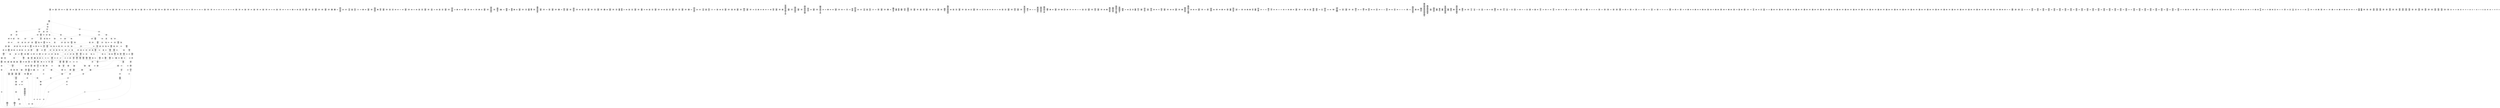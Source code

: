 /* Generated by GvGen v.1.0 (https://www.github.com/stricaud/gvgen) */

digraph G {
compound=true;
   node1 [label="[anywhere]"];
   node2 [label="# 0x0
PUSHX Data
PUSHX Data
MSTORE
PUSHX LogicData
CALLDATASIZE
LT
PUSHX Data
JUMPI
"];
   node3 [label="# 0xd
PUSHX Data
CALLDATALOAD
PUSHX BitData
SHR
PUSHX LogicData
GT
PUSHX Data
JUMPI
"];
   node4 [label="# 0x1e
PUSHX LogicData
GT
PUSHX Data
JUMPI
"];
   node5 [label="# 0x29
PUSHX LogicData
GT
PUSHX Data
JUMPI
"];
   node6 [label="# 0x34
PUSHX LogicData
EQ
PUSHX Data
JUMPI
"];
   node7 [label="# 0x3f
PUSHX LogicData
EQ
PUSHX Data
JUMPI
"];
   node8 [label="# 0x4a
PUSHX LogicData
EQ
PUSHX Data
JUMPI
"];
   node9 [label="# 0x55
PUSHX LogicData
EQ
PUSHX Data
JUMPI
"];
   node10 [label="# 0x60
PUSHX LogicData
EQ
PUSHX Data
JUMPI
"];
   node11 [label="# 0x6b
PUSHX LogicData
EQ
PUSHX Data
JUMPI
"];
   node12 [label="# 0x76
PUSHX Data
JUMP
"];
   node13 [label="# 0x7a
JUMPDEST
PUSHX LogicData
EQ
PUSHX Data
JUMPI
"];
   node14 [label="# 0x86
PUSHX LogicData
EQ
PUSHX Data
JUMPI
"];
   node15 [label="# 0x91
PUSHX LogicData
EQ
PUSHX Data
JUMPI
"];
   node16 [label="# 0x9c
PUSHX LogicData
EQ
PUSHX Data
JUMPI
"];
   node17 [label="# 0xa7
PUSHX LogicData
EQ
PUSHX Data
JUMPI
"];
   node18 [label="# 0xb2
PUSHX Data
JUMP
"];
   node19 [label="# 0xb6
JUMPDEST
PUSHX LogicData
GT
PUSHX Data
JUMPI
"];
   node20 [label="# 0xc2
PUSHX LogicData
EQ
PUSHX Data
JUMPI
"];
   node21 [label="# 0xcd
PUSHX LogicData
EQ
PUSHX Data
JUMPI
"];
   node22 [label="# 0xd8
PUSHX LogicData
EQ
PUSHX Data
JUMPI
"];
   node23 [label="# 0xe3
PUSHX LogicData
EQ
PUSHX Data
JUMPI
"];
   node24 [label="# 0xee
PUSHX LogicData
EQ
PUSHX Data
JUMPI
"];
   node25 [label="# 0xf9
PUSHX Data
JUMP
"];
   node26 [label="# 0xfd
JUMPDEST
PUSHX LogicData
EQ
PUSHX Data
JUMPI
"];
   node27 [label="# 0x109
PUSHX LogicData
EQ
PUSHX Data
JUMPI
"];
   node28 [label="# 0x114
PUSHX LogicData
EQ
PUSHX Data
JUMPI
"];
   node29 [label="# 0x11f
PUSHX LogicData
EQ
PUSHX Data
JUMPI
"];
   node30 [label="# 0x12a
PUSHX LogicData
EQ
PUSHX Data
JUMPI
"];
   node31 [label="# 0x135
PUSHX Data
JUMP
"];
   node32 [label="# 0x139
JUMPDEST
PUSHX LogicData
GT
PUSHX Data
JUMPI
"];
   node33 [label="# 0x145
PUSHX LogicData
GT
PUSHX Data
JUMPI
"];
   node34 [label="# 0x150
PUSHX LogicData
EQ
PUSHX Data
JUMPI
"];
   node35 [label="# 0x15b
PUSHX LogicData
EQ
PUSHX Data
JUMPI
"];
   node36 [label="# 0x166
PUSHX LogicData
EQ
PUSHX Data
JUMPI
"];
   node37 [label="# 0x171
PUSHX LogicData
EQ
PUSHX Data
JUMPI
"];
   node38 [label="# 0x17c
PUSHX LogicData
EQ
PUSHX Data
JUMPI
"];
   node39 [label="# 0x187
PUSHX LogicData
EQ
PUSHX Data
JUMPI
"];
   node40 [label="# 0x192
PUSHX Data
JUMP
"];
   node41 [label="# 0x196
JUMPDEST
PUSHX LogicData
EQ
PUSHX Data
JUMPI
"];
   node42 [label="# 0x1a2
PUSHX LogicData
EQ
PUSHX Data
JUMPI
"];
   node43 [label="# 0x1ad
PUSHX LogicData
EQ
PUSHX Data
JUMPI
"];
   node44 [label="# 0x1b8
PUSHX LogicData
EQ
PUSHX Data
JUMPI
"];
   node45 [label="# 0x1c3
PUSHX LogicData
EQ
PUSHX Data
JUMPI
"];
   node46 [label="# 0x1ce
PUSHX Data
JUMP
"];
   node47 [label="# 0x1d2
JUMPDEST
PUSHX LogicData
GT
PUSHX Data
JUMPI
"];
   node48 [label="# 0x1de
PUSHX LogicData
EQ
PUSHX Data
JUMPI
"];
   node49 [label="# 0x1e9
PUSHX LogicData
EQ
PUSHX Data
JUMPI
"];
   node50 [label="# 0x1f4
PUSHX LogicData
EQ
PUSHX Data
JUMPI
"];
   node51 [label="# 0x1ff
PUSHX LogicData
EQ
PUSHX Data
JUMPI
"];
   node52 [label="# 0x20a
PUSHX LogicData
EQ
PUSHX Data
JUMPI
"];
   node53 [label="# 0x215
PUSHX Data
JUMP
"];
   node54 [label="# 0x219
JUMPDEST
PUSHX LogicData
EQ
PUSHX Data
JUMPI
"];
   node55 [label="# 0x225
PUSHX LogicData
EQ
PUSHX Data
JUMPI
"];
   node56 [label="# 0x230
PUSHX LogicData
EQ
PUSHX Data
JUMPI
"];
   node57 [label="# 0x23b
PUSHX LogicData
EQ
PUSHX Data
JUMPI
"];
   node58 [label="# 0x246
PUSHX LogicData
EQ
PUSHX Data
JUMPI
"];
   node59 [label="# 0x251
JUMPDEST
PUSHX Data
REVERT
"];
   node60 [label="# 0x256
JUMPDEST
CALLVALUE
ISZERO
PUSHX Data
JUMPI
"];
   node61 [label="# 0x25e
PUSHX Data
REVERT
"];
   node62 [label="# 0x262
JUMPDEST
PUSHX Data
PUSHX ArithData
CALLDATASIZE
SUB
ADD
PUSHX Data
PUSHX Data
JUMP
"];
   node63 [label="# 0x278
JUMPDEST
PUSHX Data
JUMP
"];
   node64 [label="# 0x27d
JUMPDEST
PUSHX MemData
MLOAD
PUSHX Data
PUSHX Data
JUMP
"];
   node65 [label="# 0x28a
JUMPDEST
PUSHX MemData
MLOAD
SUB
RETURN
"];
   node66 [label="# 0x293
JUMPDEST
CALLVALUE
ISZERO
PUSHX Data
JUMPI
"];
   node67 [label="# 0x29b
PUSHX Data
REVERT
"];
   node68 [label="# 0x29f
JUMPDEST
PUSHX Data
PUSHX ArithData
CALLDATASIZE
SUB
ADD
PUSHX Data
PUSHX Data
JUMP
"];
   node69 [label="# 0x2b5
JUMPDEST
PUSHX Data
JUMP
"];
   node70 [label="# 0x2ba
JUMPDEST
STOP
"];
   node71 [label="# 0x2bc
JUMPDEST
CALLVALUE
ISZERO
PUSHX Data
JUMPI
"];
   node72 [label="# 0x2c4
PUSHX Data
REVERT
"];
   node73 [label="# 0x2c8
JUMPDEST
PUSHX Data
PUSHX Data
JUMP
"];
   node74 [label="# 0x2d1
JUMPDEST
PUSHX MemData
MLOAD
PUSHX Data
PUSHX Data
JUMP
"];
   node75 [label="# 0x2de
JUMPDEST
PUSHX MemData
MLOAD
SUB
RETURN
"];
   node76 [label="# 0x2e7
JUMPDEST
CALLVALUE
ISZERO
PUSHX Data
JUMPI
"];
   node77 [label="# 0x2ef
PUSHX Data
REVERT
"];
   node78 [label="# 0x2f3
JUMPDEST
PUSHX Data
PUSHX ArithData
CALLDATASIZE
SUB
ADD
PUSHX Data
PUSHX Data
JUMP
"];
   node79 [label="# 0x309
JUMPDEST
PUSHX Data
JUMP
"];
   node80 [label="# 0x30e
JUMPDEST
PUSHX MemData
MLOAD
PUSHX Data
PUSHX Data
JUMP
"];
   node81 [label="# 0x31b
JUMPDEST
PUSHX MemData
MLOAD
SUB
RETURN
"];
   node82 [label="# 0x324
JUMPDEST
CALLVALUE
ISZERO
PUSHX Data
JUMPI
"];
   node83 [label="# 0x32c
PUSHX Data
REVERT
"];
   node84 [label="# 0x330
JUMPDEST
PUSHX Data
PUSHX ArithData
CALLDATASIZE
SUB
ADD
PUSHX Data
PUSHX Data
JUMP
"];
   node85 [label="# 0x346
JUMPDEST
PUSHX Data
JUMP
"];
   node86 [label="# 0x34b
JUMPDEST
STOP
"];
   node87 [label="# 0x34d
JUMPDEST
CALLVALUE
ISZERO
PUSHX Data
JUMPI
"];
   node88 [label="# 0x355
PUSHX Data
REVERT
"];
   node89 [label="# 0x359
JUMPDEST
PUSHX Data
PUSHX ArithData
CALLDATASIZE
SUB
ADD
PUSHX Data
PUSHX Data
JUMP
"];
   node90 [label="# 0x36f
JUMPDEST
PUSHX Data
JUMP
"];
   node91 [label="# 0x374
JUMPDEST
STOP
"];
   node92 [label="# 0x376
JUMPDEST
CALLVALUE
ISZERO
PUSHX Data
JUMPI
"];
   node93 [label="# 0x37e
PUSHX Data
REVERT
"];
   node94 [label="# 0x382
JUMPDEST
PUSHX Data
PUSHX Data
JUMP
"];
   node95 [label="# 0x38b
JUMPDEST
PUSHX MemData
MLOAD
PUSHX Data
PUSHX Data
JUMP
"];
   node96 [label="# 0x398
JUMPDEST
PUSHX MemData
MLOAD
SUB
RETURN
"];
   node97 [label="# 0x3a1
JUMPDEST
CALLVALUE
ISZERO
PUSHX Data
JUMPI
"];
   node98 [label="# 0x3a9
PUSHX Data
REVERT
"];
   node99 [label="# 0x3ad
JUMPDEST
PUSHX Data
PUSHX ArithData
CALLDATASIZE
SUB
ADD
PUSHX Data
PUSHX Data
JUMP
"];
   node100 [label="# 0x3c3
JUMPDEST
PUSHX Data
JUMP
"];
   node101 [label="# 0x3c8
JUMPDEST
STOP
"];
   node102 [label="# 0x3ca
JUMPDEST
CALLVALUE
ISZERO
PUSHX Data
JUMPI
"];
   node103 [label="# 0x3d2
PUSHX Data
REVERT
"];
   node104 [label="# 0x3d6
JUMPDEST
PUSHX Data
PUSHX ArithData
CALLDATASIZE
SUB
ADD
PUSHX Data
PUSHX Data
JUMP
"];
   node105 [label="# 0x3ec
JUMPDEST
PUSHX Data
JUMP
"];
   node106 [label="# 0x3f1
JUMPDEST
STOP
"];
   node107 [label="# 0x3f3
JUMPDEST
CALLVALUE
ISZERO
PUSHX Data
JUMPI
"];
   node108 [label="# 0x3fb
PUSHX Data
REVERT
"];
   node109 [label="# 0x3ff
JUMPDEST
PUSHX Data
PUSHX Data
JUMP
"];
   node110 [label="# 0x408
JUMPDEST
STOP
"];
   node111 [label="# 0x40a
JUMPDEST
CALLVALUE
ISZERO
PUSHX Data
JUMPI
"];
   node112 [label="# 0x412
PUSHX Data
REVERT
"];
   node113 [label="# 0x416
JUMPDEST
PUSHX Data
PUSHX Data
JUMP
"];
   node114 [label="# 0x41f
JUMPDEST
PUSHX MemData
MLOAD
PUSHX Data
PUSHX Data
JUMP
"];
   node115 [label="# 0x42c
JUMPDEST
PUSHX MemData
MLOAD
SUB
RETURN
"];
   node116 [label="# 0x435
JUMPDEST
CALLVALUE
ISZERO
PUSHX Data
JUMPI
"];
   node117 [label="# 0x43d
PUSHX Data
REVERT
"];
   node118 [label="# 0x441
JUMPDEST
PUSHX Data
PUSHX ArithData
CALLDATASIZE
SUB
ADD
PUSHX Data
PUSHX Data
JUMP
"];
   node119 [label="# 0x457
JUMPDEST
PUSHX Data
JUMP
"];
   node120 [label="# 0x45c
JUMPDEST
PUSHX MemData
MLOAD
PUSHX Data
PUSHX Data
JUMP
"];
   node121 [label="# 0x469
JUMPDEST
PUSHX MemData
MLOAD
SUB
RETURN
"];
   node122 [label="# 0x472
JUMPDEST
CALLVALUE
ISZERO
PUSHX Data
JUMPI
"];
   node123 [label="# 0x47a
PUSHX Data
REVERT
"];
   node124 [label="# 0x47e
JUMPDEST
PUSHX Data
PUSHX Data
JUMP
"];
   node125 [label="# 0x487
JUMPDEST
PUSHX MemData
MLOAD
PUSHX Data
PUSHX Data
JUMP
"];
   node126 [label="# 0x494
JUMPDEST
PUSHX MemData
MLOAD
SUB
RETURN
"];
   node127 [label="# 0x49d
JUMPDEST
CALLVALUE
ISZERO
PUSHX Data
JUMPI
"];
   node128 [label="# 0x4a5
PUSHX Data
REVERT
"];
   node129 [label="# 0x4a9
JUMPDEST
PUSHX Data
PUSHX Data
JUMP
"];
   node130 [label="# 0x4b2
JUMPDEST
STOP
"];
   node131 [label="# 0x4b4
JUMPDEST
CALLVALUE
ISZERO
PUSHX Data
JUMPI
"];
   node132 [label="# 0x4bc
PUSHX Data
REVERT
"];
   node133 [label="# 0x4c0
JUMPDEST
PUSHX Data
PUSHX ArithData
CALLDATASIZE
SUB
ADD
PUSHX Data
PUSHX Data
JUMP
"];
   node134 [label="# 0x4d6
JUMPDEST
PUSHX Data
JUMP
"];
   node135 [label="# 0x4db
JUMPDEST
STOP
"];
   node136 [label="# 0x4dd
JUMPDEST
CALLVALUE
ISZERO
PUSHX Data
JUMPI
"];
   node137 [label="# 0x4e5
PUSHX Data
REVERT
"];
   node138 [label="# 0x4e9
JUMPDEST
PUSHX Data
PUSHX ArithData
CALLDATASIZE
SUB
ADD
PUSHX Data
PUSHX Data
JUMP
"];
   node139 [label="# 0x4ff
JUMPDEST
PUSHX Data
JUMP
"];
   node140 [label="# 0x504
JUMPDEST
PUSHX MemData
MLOAD
PUSHX Data
PUSHX Data
JUMP
"];
   node141 [label="# 0x511
JUMPDEST
PUSHX MemData
MLOAD
SUB
RETURN
"];
   node142 [label="# 0x51a
JUMPDEST
CALLVALUE
ISZERO
PUSHX Data
JUMPI
"];
   node143 [label="# 0x522
PUSHX Data
REVERT
"];
   node144 [label="# 0x526
JUMPDEST
PUSHX Data
PUSHX ArithData
CALLDATASIZE
SUB
ADD
PUSHX Data
PUSHX Data
JUMP
"];
   node145 [label="# 0x53c
JUMPDEST
PUSHX Data
JUMP
"];
   node146 [label="# 0x541
JUMPDEST
PUSHX MemData
MLOAD
PUSHX Data
PUSHX Data
JUMP
"];
   node147 [label="# 0x54e
JUMPDEST
PUSHX MemData
MLOAD
SUB
RETURN
"];
   node148 [label="# 0x557
JUMPDEST
CALLVALUE
ISZERO
PUSHX Data
JUMPI
"];
   node149 [label="# 0x55f
PUSHX Data
REVERT
"];
   node150 [label="# 0x563
JUMPDEST
PUSHX Data
PUSHX Data
JUMP
"];
   node151 [label="# 0x56c
JUMPDEST
STOP
"];
   node152 [label="# 0x56e
JUMPDEST
CALLVALUE
ISZERO
PUSHX Data
JUMPI
"];
   node153 [label="# 0x576
PUSHX Data
REVERT
"];
   node154 [label="# 0x57a
JUMPDEST
PUSHX Data
PUSHX Data
JUMP
"];
   node155 [label="# 0x583
JUMPDEST
PUSHX MemData
MLOAD
PUSHX Data
PUSHX Data
JUMP
"];
   node156 [label="# 0x590
JUMPDEST
PUSHX MemData
MLOAD
SUB
RETURN
"];
   node157 [label="# 0x599
JUMPDEST
CALLVALUE
ISZERO
PUSHX Data
JUMPI
"];
   node158 [label="# 0x5a1
PUSHX Data
REVERT
"];
   node159 [label="# 0x5a5
JUMPDEST
PUSHX Data
PUSHX ArithData
CALLDATASIZE
SUB
ADD
PUSHX Data
PUSHX Data
JUMP
"];
   node160 [label="# 0x5bb
JUMPDEST
PUSHX Data
JUMP
"];
   node161 [label="# 0x5c0
JUMPDEST
PUSHX MemData
MLOAD
PUSHX Data
PUSHX Data
JUMP
"];
   node162 [label="# 0x5cd
JUMPDEST
PUSHX MemData
MLOAD
SUB
RETURN
"];
   node163 [label="# 0x5d6
JUMPDEST
CALLVALUE
ISZERO
PUSHX Data
JUMPI
"];
   node164 [label="# 0x5de
PUSHX Data
REVERT
"];
   node165 [label="# 0x5e2
JUMPDEST
PUSHX Data
PUSHX ArithData
CALLDATASIZE
SUB
ADD
PUSHX Data
PUSHX Data
JUMP
"];
   node166 [label="# 0x5f8
JUMPDEST
PUSHX Data
JUMP
"];
   node167 [label="# 0x5fd
JUMPDEST
PUSHX MemData
MLOAD
PUSHX Data
PUSHX Data
JUMP
"];
   node168 [label="# 0x60a
JUMPDEST
PUSHX MemData
MLOAD
SUB
RETURN
"];
   node169 [label="# 0x613
JUMPDEST
CALLVALUE
ISZERO
PUSHX Data
JUMPI
"];
   node170 [label="# 0x61b
PUSHX Data
REVERT
"];
   node171 [label="# 0x61f
JUMPDEST
PUSHX Data
PUSHX ArithData
CALLDATASIZE
SUB
ADD
PUSHX Data
PUSHX Data
JUMP
"];
   node172 [label="# 0x635
JUMPDEST
PUSHX Data
JUMP
"];
   node173 [label="# 0x63a
JUMPDEST
PUSHX MemData
MLOAD
PUSHX Data
PUSHX Data
JUMP
"];
   node174 [label="# 0x647
JUMPDEST
PUSHX MemData
MLOAD
SUB
RETURN
"];
   node175 [label="# 0x650
JUMPDEST
CALLVALUE
ISZERO
PUSHX Data
JUMPI
"];
   node176 [label="# 0x658
PUSHX Data
REVERT
"];
   node177 [label="# 0x65c
JUMPDEST
PUSHX Data
PUSHX Data
JUMP
"];
   node178 [label="# 0x665
JUMPDEST
STOP
"];
   node179 [label="# 0x667
JUMPDEST
CALLVALUE
ISZERO
PUSHX Data
JUMPI
"];
   node180 [label="# 0x66f
PUSHX Data
REVERT
"];
   node181 [label="# 0x673
JUMPDEST
PUSHX Data
PUSHX ArithData
CALLDATASIZE
SUB
ADD
PUSHX Data
PUSHX Data
JUMP
"];
   node182 [label="# 0x689
JUMPDEST
PUSHX Data
JUMP
"];
   node183 [label="# 0x68e
JUMPDEST
STOP
"];
   node184 [label="# 0x690
JUMPDEST
CALLVALUE
ISZERO
PUSHX Data
JUMPI
"];
   node185 [label="# 0x698
PUSHX Data
REVERT
"];
   node186 [label="# 0x69c
JUMPDEST
PUSHX Data
PUSHX ArithData
CALLDATASIZE
SUB
ADD
PUSHX Data
PUSHX Data
JUMP
"];
   node187 [label="# 0x6b2
JUMPDEST
PUSHX Data
JUMP
"];
   node188 [label="# 0x6b7
JUMPDEST
STOP
"];
   node189 [label="# 0x6b9
JUMPDEST
CALLVALUE
ISZERO
PUSHX Data
JUMPI
"];
   node190 [label="# 0x6c1
PUSHX Data
REVERT
"];
   node191 [label="# 0x6c5
JUMPDEST
PUSHX Data
PUSHX Data
JUMP
"];
   node192 [label="# 0x6ce
JUMPDEST
PUSHX MemData
MLOAD
PUSHX Data
PUSHX Data
JUMP
"];
   node193 [label="# 0x6db
JUMPDEST
PUSHX MemData
MLOAD
SUB
RETURN
"];
   node194 [label="# 0x6e4
JUMPDEST
CALLVALUE
ISZERO
PUSHX Data
JUMPI
"];
   node195 [label="# 0x6ec
PUSHX Data
REVERT
"];
   node196 [label="# 0x6f0
JUMPDEST
PUSHX Data
PUSHX ArithData
CALLDATASIZE
SUB
ADD
PUSHX Data
PUSHX Data
JUMP
"];
   node197 [label="# 0x706
JUMPDEST
PUSHX Data
JUMP
"];
   node198 [label="# 0x70b
JUMPDEST
STOP
"];
   node199 [label="# 0x70d
JUMPDEST
CALLVALUE
ISZERO
PUSHX Data
JUMPI
"];
   node200 [label="# 0x715
PUSHX Data
REVERT
"];
   node201 [label="# 0x719
JUMPDEST
PUSHX Data
PUSHX ArithData
CALLDATASIZE
SUB
ADD
PUSHX Data
PUSHX Data
JUMP
"];
   node202 [label="# 0x72f
JUMPDEST
PUSHX Data
JUMP
"];
   node203 [label="# 0x734
JUMPDEST
STOP
"];
   node204 [label="# 0x736
JUMPDEST
CALLVALUE
ISZERO
PUSHX Data
JUMPI
"];
   node205 [label="# 0x73e
PUSHX Data
REVERT
"];
   node206 [label="# 0x742
JUMPDEST
PUSHX Data
PUSHX Data
JUMP
"];
   node207 [label="# 0x74b
JUMPDEST
PUSHX MemData
MLOAD
PUSHX Data
PUSHX Data
JUMP
"];
   node208 [label="# 0x758
JUMPDEST
PUSHX MemData
MLOAD
SUB
RETURN
"];
   node209 [label="# 0x761
JUMPDEST
CALLVALUE
ISZERO
PUSHX Data
JUMPI
"];
   node210 [label="# 0x769
PUSHX Data
REVERT
"];
   node211 [label="# 0x76d
JUMPDEST
PUSHX Data
PUSHX Data
JUMP
"];
   node212 [label="# 0x776
JUMPDEST
PUSHX MemData
MLOAD
PUSHX Data
PUSHX Data
JUMP
"];
   node213 [label="# 0x783
JUMPDEST
PUSHX MemData
MLOAD
SUB
RETURN
"];
   node214 [label="# 0x78c
JUMPDEST
PUSHX Data
PUSHX ArithData
CALLDATASIZE
SUB
ADD
PUSHX Data
PUSHX Data
JUMP
"];
   node215 [label="# 0x7a1
JUMPDEST
PUSHX Data
JUMP
"];
   node216 [label="# 0x7a6
JUMPDEST
STOP
"];
   node217 [label="# 0x7a8
JUMPDEST
CALLVALUE
ISZERO
PUSHX Data
JUMPI
"];
   node218 [label="# 0x7b0
PUSHX Data
REVERT
"];
   node219 [label="# 0x7b4
JUMPDEST
PUSHX Data
PUSHX ArithData
CALLDATASIZE
SUB
ADD
PUSHX Data
PUSHX Data
JUMP
"];
   node220 [label="# 0x7ca
JUMPDEST
PUSHX Data
JUMP
"];
   node221 [label="# 0x7cf
JUMPDEST
STOP
"];
   node222 [label="# 0x7d1
JUMPDEST
CALLVALUE
ISZERO
PUSHX Data
JUMPI
"];
   node223 [label="# 0x7d9
PUSHX Data
REVERT
"];
   node224 [label="# 0x7dd
JUMPDEST
PUSHX Data
PUSHX ArithData
CALLDATASIZE
SUB
ADD
PUSHX Data
PUSHX Data
JUMP
"];
   node225 [label="# 0x7f3
JUMPDEST
PUSHX Data
JUMP
"];
   node226 [label="# 0x7f8
JUMPDEST
STOP
"];
   node227 [label="# 0x7fa
JUMPDEST
CALLVALUE
ISZERO
PUSHX Data
JUMPI
"];
   node228 [label="# 0x802
PUSHX Data
REVERT
"];
   node229 [label="# 0x806
JUMPDEST
PUSHX Data
PUSHX ArithData
CALLDATASIZE
SUB
ADD
PUSHX Data
PUSHX Data
JUMP
"];
   node230 [label="# 0x81c
JUMPDEST
PUSHX Data
JUMP
"];
   node231 [label="# 0x821
JUMPDEST
STOP
"];
   node232 [label="# 0x823
JUMPDEST
CALLVALUE
ISZERO
PUSHX Data
JUMPI
"];
   node233 [label="# 0x82b
PUSHX Data
REVERT
"];
   node234 [label="# 0x82f
JUMPDEST
PUSHX Data
PUSHX ArithData
CALLDATASIZE
SUB
ADD
PUSHX Data
PUSHX Data
JUMP
"];
   node235 [label="# 0x845
JUMPDEST
PUSHX Data
JUMP
"];
   node236 [label="# 0x84a
JUMPDEST
PUSHX MemData
MLOAD
PUSHX Data
PUSHX Data
JUMP
"];
   node237 [label="# 0x857
JUMPDEST
PUSHX MemData
MLOAD
SUB
RETURN
"];
   node238 [label="# 0x860
JUMPDEST
CALLVALUE
ISZERO
PUSHX Data
JUMPI
"];
   node239 [label="# 0x868
PUSHX Data
REVERT
"];
   node240 [label="# 0x86c
JUMPDEST
PUSHX Data
PUSHX ArithData
CALLDATASIZE
SUB
ADD
PUSHX Data
PUSHX Data
JUMP
"];
   node241 [label="# 0x882
JUMPDEST
PUSHX Data
JUMP
"];
   node242 [label="# 0x887
JUMPDEST
PUSHX MemData
MLOAD
PUSHX Data
PUSHX Data
JUMP
"];
   node243 [label="# 0x894
JUMPDEST
PUSHX MemData
MLOAD
SUB
RETURN
"];
   node244 [label="# 0x89d
JUMPDEST
CALLVALUE
ISZERO
PUSHX Data
JUMPI
"];
   node245 [label="# 0x8a5
PUSHX Data
REVERT
"];
   node246 [label="# 0x8a9
JUMPDEST
PUSHX Data
PUSHX ArithData
CALLDATASIZE
SUB
ADD
PUSHX Data
PUSHX Data
JUMP
"];
   node247 [label="# 0x8bf
JUMPDEST
PUSHX Data
JUMP
"];
   node248 [label="# 0x8c4
JUMPDEST
PUSHX MemData
MLOAD
PUSHX Data
PUSHX Data
JUMP
"];
   node249 [label="# 0x8d1
JUMPDEST
PUSHX MemData
MLOAD
SUB
RETURN
"];
   node250 [label="# 0x8da
JUMPDEST
CALLVALUE
ISZERO
PUSHX Data
JUMPI
"];
   node251 [label="# 0x8e2
PUSHX Data
REVERT
"];
   node252 [label="# 0x8e6
JUMPDEST
PUSHX Data
PUSHX ArithData
CALLDATASIZE
SUB
ADD
PUSHX Data
PUSHX Data
JUMP
"];
   node253 [label="# 0x8fc
JUMPDEST
PUSHX Data
JUMP
"];
   node254 [label="# 0x901
JUMPDEST
PUSHX MemData
MLOAD
PUSHX Data
PUSHX Data
JUMP
"];
   node255 [label="# 0x90e
JUMPDEST
PUSHX MemData
MLOAD
SUB
RETURN
"];
   node256 [label="# 0x917
JUMPDEST
CALLVALUE
ISZERO
PUSHX Data
JUMPI
"];
   node257 [label="# 0x91f
PUSHX Data
REVERT
"];
   node258 [label="# 0x923
JUMPDEST
PUSHX Data
PUSHX ArithData
CALLDATASIZE
SUB
ADD
PUSHX Data
PUSHX Data
JUMP
"];
   node259 [label="# 0x939
JUMPDEST
PUSHX Data
JUMP
"];
   node260 [label="# 0x93e
JUMPDEST
STOP
"];
   node261 [label="# 0x940
JUMPDEST
CALLVALUE
ISZERO
PUSHX Data
JUMPI
"];
   node262 [label="# 0x948
PUSHX Data
REVERT
"];
   node263 [label="# 0x94c
JUMPDEST
PUSHX Data
PUSHX ArithData
CALLDATASIZE
SUB
ADD
PUSHX Data
PUSHX Data
JUMP
"];
   node264 [label="# 0x962
JUMPDEST
PUSHX Data
JUMP
"];
   node265 [label="# 0x967
JUMPDEST
PUSHX MemData
MLOAD
PUSHX Data
PUSHX Data
JUMP
"];
   node266 [label="# 0x974
JUMPDEST
PUSHX MemData
MLOAD
SUB
RETURN
"];
   node267 [label="# 0x97d
JUMPDEST
CALLVALUE
ISZERO
PUSHX Data
JUMPI
"];
   node268 [label="# 0x985
PUSHX Data
REVERT
"];
   node269 [label="# 0x989
JUMPDEST
PUSHX Data
PUSHX ArithData
CALLDATASIZE
SUB
ADD
PUSHX Data
PUSHX Data
JUMP
"];
   node270 [label="# 0x99f
JUMPDEST
PUSHX Data
JUMP
"];
   node271 [label="# 0x9a4
JUMPDEST
STOP
"];
   node272 [label="# 0x9a6
JUMPDEST
CALLVALUE
ISZERO
PUSHX Data
JUMPI
"];
   node273 [label="# 0x9ae
PUSHX Data
REVERT
"];
   node274 [label="# 0x9b2
JUMPDEST
PUSHX Data
PUSHX ArithData
CALLDATASIZE
SUB
ADD
PUSHX Data
PUSHX Data
JUMP
"];
   node275 [label="# 0x9c8
JUMPDEST
PUSHX Data
JUMP
"];
   node276 [label="# 0x9cd
JUMPDEST
STOP
"];
   node277 [label="# 0x9cf
JUMPDEST
PUSHX Data
PUSHX Data
PUSHX Data
JUMP
"];
   node278 [label="# 0x9da
JUMPDEST
JUMP
"];
   node279 [label="# 0x9e1
JUMPDEST
PUSHX Data
PUSHX Data
JUMP
"];
   node280 [label="# 0x9e9
JUMPDEST
PUSHX BitData
AND
PUSHX Data
PUSHX Data
JUMP
"];
   node281 [label="# 0xa07
JUMPDEST
PUSHX BitData
AND
EQ
PUSHX Data
JUMPI
"];
   node282 [label="# 0xa23
PUSHX MemData
MLOAD
PUSHX Data
MSTORE
PUSHX ArithData
ADD
PUSHX Data
PUSHX Data
JUMP
"];
   node283 [label="# 0xa54
JUMPDEST
PUSHX MemData
MLOAD
SUB
REVERT
"];
   node284 [label="# 0xa5d
JUMPDEST
PUSHX StorData
SLOAD
LT
PUSHX Data
JUMPI
"];
   node285 [label="# 0xa6b
PUSHX MemData
MLOAD
PUSHX Data
MSTORE
PUSHX ArithData
ADD
PUSHX Data
PUSHX Data
JUMP
"];
   node286 [label="# 0xa9c
JUMPDEST
PUSHX MemData
MLOAD
SUB
REVERT
"];
   node287 [label="# 0xaa5
JUMPDEST
PUSHX LogicData
GT
PUSHX Data
JUMPI
"];
   node288 [label="# 0xaae
PUSHX MemData
MLOAD
PUSHX Data
MSTORE
PUSHX ArithData
ADD
PUSHX Data
PUSHX Data
JUMP
"];
   node289 [label="# 0xadf
JUMPDEST
PUSHX MemData
MLOAD
SUB
REVERT
"];
   node290 [label="# 0xae8
JUMPDEST
PUSHX Data
PUSHX Data
PUSHX BitData
PUSHX BitData
AND
JUMP
"];
   node291 [label="# 0xafc
JUMPDEST
PUSHX Data
PUSHX Data
PUSHX BitData
PUSHX BitData
AND
JUMP
"];
   node292 [label="# 0xb10
JUMPDEST
JUMP
"];
   node293 [label="# 0xb14
JUMPDEST
PUSHX Data
PUSHX StorData
SLOAD
PUSHX Data
PUSHX Data
JUMP
"];
   node294 [label="# 0xb23
JUMPDEST
PUSHX ArithData
ADD
PUSHX ArithData
DIV
MUL
PUSHX ArithData
ADD
PUSHX MemData
MLOAD
ADD
PUSHX Data
MSTORE
MSTORE
PUSHX ArithData
ADD
SLOAD
PUSHX Data
PUSHX Data
JUMP
"];
   node295 [label="# 0xb4f
JUMPDEST
ISZERO
PUSHX Data
JUMPI
"];
   node296 [label="# 0xb56
PUSHX LogicData
LT
PUSHX Data
JUMPI
"];
   node297 [label="# 0xb5e
PUSHX ArithData
SLOAD
DIV
MUL
MSTORE
PUSHX ArithData
ADD
PUSHX Data
JUMP
"];
   node298 [label="# 0xb71
JUMPDEST
ADD
PUSHX Data
MSTORE
PUSHX Data
PUSHX Data
SHA3
"];
   node299 [label="# 0xb7f
JUMPDEST
SLOAD
MSTORE
PUSHX ArithData
ADD
PUSHX ArithData
ADD
GT
PUSHX Data
JUMPI
"];
   node300 [label="# 0xb93
SUB
PUSHX BitData
AND
ADD
"];
   node301 [label="# 0xb9c
JUMPDEST
JUMP
"];
   node302 [label="# 0xba6
JUMPDEST
PUSHX Data
PUSHX Data
PUSHX Data
JUMP
"];
   node303 [label="# 0xbb1
JUMPDEST
PUSHX Data
JUMPI
"];
   node304 [label="# 0xbb6
PUSHX MemData
MLOAD
PUSHX Data
MSTORE
PUSHX ArithData
ADD
PUSHX Data
PUSHX Data
JUMP
"];
   node305 [label="# 0xbe7
JUMPDEST
PUSHX MemData
MLOAD
SUB
REVERT
"];
   node306 [label="# 0xbf0
JUMPDEST
PUSHX Data
PUSHX ArithData
MSTORE
PUSHX ArithData
ADD
MSTORE
PUSHX ArithData
ADD
PUSHX Data
SHA3
PUSHX ArithData
SLOAD
PUSHX ArithData
EXP
DIV
PUSHX BitData
AND
JUMP
"];
   node307 [label="# 0xc2b
JUMPDEST
PUSHX Data
PUSHX Data
PUSHX Data
JUMP
"];
   node308 [label="# 0xc36
JUMPDEST
PUSHX BitData
AND
PUSHX BitData
AND
EQ
ISZERO
PUSHX Data
JUMPI
"];
   node309 [label="# 0xc6d
PUSHX MemData
MLOAD
PUSHX Data
MSTORE
PUSHX ArithData
ADD
PUSHX Data
PUSHX Data
JUMP
"];
   node310 [label="# 0xc9e
JUMPDEST
PUSHX MemData
MLOAD
SUB
REVERT
"];
   node311 [label="# 0xca7
JUMPDEST
PUSHX BitData
AND
PUSHX Data
PUSHX Data
JUMP
"];
   node312 [label="# 0xcc6
JUMPDEST
PUSHX BitData
AND
EQ
PUSHX Data
JUMPI
"];
   node313 [label="# 0xce3
PUSHX Data
PUSHX Data
PUSHX Data
JUMP
"];
   node314 [label="# 0xcef
JUMPDEST
PUSHX Data
JUMP
"];
   node315 [label="# 0xcf4
JUMPDEST
"];
   node316 [label="# 0xcf5
JUMPDEST
PUSHX Data
JUMPI
"];
   node317 [label="# 0xcfa
PUSHX MemData
MLOAD
PUSHX Data
MSTORE
PUSHX ArithData
ADD
PUSHX Data
PUSHX Data
JUMP
"];
   node318 [label="# 0xd2b
JUMPDEST
PUSHX MemData
MLOAD
SUB
REVERT
"];
   node319 [label="# 0xd34
JUMPDEST
PUSHX Data
PUSHX Data
JUMP
"];
   node320 [label="# 0xd3e
JUMPDEST
JUMP
"];
   node321 [label="# 0xd43
JUMPDEST
PUSHX Data
PUSHX Data
JUMP
"];
   node322 [label="# 0xd4b
JUMPDEST
PUSHX BitData
AND
PUSHX Data
PUSHX Data
JUMP
"];
   node323 [label="# 0xd69
JUMPDEST
PUSHX BitData
AND
EQ
PUSHX Data
JUMPI
"];
   node324 [label="# 0xd85
PUSHX MemData
MLOAD
PUSHX Data
MSTORE
PUSHX ArithData
ADD
PUSHX Data
PUSHX Data
JUMP
"];
   node325 [label="# 0xdb6
JUMPDEST
PUSHX MemData
MLOAD
SUB
REVERT
"];
   node326 [label="# 0xdbf
JUMPDEST
PUSHX Data
MLOAD
PUSHX ArithData
ADD
PUSHX Data
PUSHX Data
JUMP
"];
   node327 [label="# 0xdd5
JUMPDEST
JUMP
"];
   node328 [label="# 0xdd9
JUMPDEST
PUSHX Data
PUSHX StorData
SLOAD
JUMP
"];
   node329 [label="# 0xde6
JUMPDEST
PUSHX Data
PUSHX Data
JUMP
"];
   node330 [label="# 0xdee
JUMPDEST
PUSHX BitData
AND
PUSHX Data
PUSHX Data
JUMP
"];
   node331 [label="# 0xe0c
JUMPDEST
PUSHX BitData
AND
EQ
PUSHX Data
JUMPI
"];
   node332 [label="# 0xe28
PUSHX MemData
MLOAD
PUSHX Data
MSTORE
PUSHX ArithData
ADD
PUSHX Data
PUSHX Data
JUMP
"];
   node333 [label="# 0xe59
JUMPDEST
PUSHX MemData
MLOAD
SUB
REVERT
"];
   node334 [label="# 0xe62
JUMPDEST
PUSHX StorData
PUSHX ArithData
SLOAD
ADD
SSTORE
PUSHX ArithData
SUB
PUSHX Data
MSTORE
PUSHX Data
PUSHX Data
SHA3
ADD
PUSHX Data
PUSHX Data
PUSHX Data
JUMP
"];
   node335 [label="# 0xe9f
JUMPDEST
JUMP
"];
   node336 [label="# 0xea4
JUMPDEST
PUSHX Data
PUSHX Data
PUSHX Data
JUMP
"];
   node337 [label="# 0xeaf
JUMPDEST
PUSHX Data
JUMP
"];
   node338 [label="# 0xeb5
JUMPDEST
PUSHX Data
JUMPI
"];
   node339 [label="# 0xeba
PUSHX MemData
MLOAD
PUSHX Data
MSTORE
PUSHX ArithData
ADD
PUSHX Data
PUSHX Data
JUMP
"];
   node340 [label="# 0xeeb
JUMPDEST
PUSHX MemData
MLOAD
SUB
REVERT
"];
   node341 [label="# 0xef4
JUMPDEST
PUSHX Data
PUSHX Data
JUMP
"];
   node342 [label="# 0xeff
JUMPDEST
JUMP
"];
   node343 [label="# 0xf04
JUMPDEST
PUSHX Data
PUSHX Data
JUMP
"];
   node344 [label="# 0xf0c
JUMPDEST
PUSHX BitData
AND
PUSHX Data
PUSHX Data
JUMP
"];
   node345 [label="# 0xf2a
JUMPDEST
PUSHX BitData
AND
EQ
PUSHX Data
JUMPI
"];
   node346 [label="# 0xf46
PUSHX MemData
MLOAD
PUSHX Data
MSTORE
PUSHX ArithData
ADD
PUSHX Data
PUSHX Data
JUMP
"];
   node347 [label="# 0xf77
JUMPDEST
PUSHX MemData
MLOAD
SUB
REVERT
"];
   node348 [label="# 0xf80
JUMPDEST
PUSHX LogicData
PUSHX StorData
PUSHX ArithData
PUSHX ArithData
EXP
SLOAD
PUSHX ArithData
MUL
NOT
AND
ISZERO
ISZERO
MUL
OR
SSTORE
JUMP
"];
   node349 [label="# 0xf9d
JUMPDEST
PUSHX StorData
SLOAD
JUMP
"];
   node350 [label="# 0xfa3
JUMPDEST
PUSHX Data
PUSHX Data
PUSHX Data
JUMP
"];
   node351 [label="# 0xfae
JUMPDEST
LT
PUSHX Data
JUMPI
"];
   node352 [label="# 0xfb5
PUSHX MemData
MLOAD
PUSHX Data
MSTORE
PUSHX ArithData
ADD
PUSHX Data
PUSHX Data
JUMP
"];
   node353 [label="# 0xfe6
JUMPDEST
PUSHX MemData
MLOAD
SUB
REVERT
"];
   node354 [label="# 0xfef
JUMPDEST
PUSHX Data
PUSHX ArithData
PUSHX BitData
AND
PUSHX BitData
AND
MSTORE
PUSHX ArithData
ADD
MSTORE
PUSHX ArithData
ADD
PUSHX Data
SHA3
PUSHX ArithData
MSTORE
PUSHX ArithData
ADD
MSTORE
PUSHX ArithData
ADD
PUSHX Data
SHA3
SLOAD
JUMP
"];
   node355 [label="# 0x1048
JUMPDEST
PUSHX StorData
SLOAD
JUMP
"];
   node356 [label="# 0x104e
JUMPDEST
PUSHX Data
PUSHX Data
JUMP
"];
   node357 [label="# 0x1056
JUMPDEST
PUSHX BitData
AND
PUSHX Data
PUSHX Data
JUMP
"];
   node358 [label="# 0x1074
JUMPDEST
PUSHX BitData
AND
EQ
PUSHX Data
JUMPI
"];
   node359 [label="# 0x1090
PUSHX MemData
MLOAD
PUSHX Data
MSTORE
PUSHX ArithData
ADD
PUSHX Data
PUSHX Data
JUMP
"];
   node360 [label="# 0x10c1
JUMPDEST
PUSHX MemData
MLOAD
SUB
REVERT
"];
   node361 [label="# 0x10ca
JUMPDEST
PUSHX Data
PUSHX Data
JUMP
"];
   node362 [label="# 0x10d2
JUMPDEST
PUSHX BitData
AND
PUSHX ArithData
SELFBALANCE
ISZERO
MUL
PUSHX MemData
MLOAD
PUSHX Data
PUSHX MemData
MLOAD
SUB
CALL
ISZERO
ISZERO
PUSHX Data
JUMPI
"];
   node363 [label="# 0x110e
RETURNDATASIZE
PUSHX Data
RETURNDATACOPY
RETURNDATASIZE
PUSHX Data
REVERT
"];
   node364 [label="# 0x1117
JUMPDEST
JUMP
"];
   node365 [label="# 0x111a
JUMPDEST
PUSHX Data
PUSHX MemData
MLOAD
PUSHX ArithData
ADD
PUSHX Data
MSTORE
PUSHX Data
MSTORE
PUSHX Data
JUMP
"];
   node366 [label="# 0x1135
JUMPDEST
JUMP
"];
   node367 [label="# 0x113a
JUMPDEST
PUSHX Data
PUSHX Data
MSTORE
PUSHX Data
MSTORE
PUSHX Data
PUSHX Data
SHA3
PUSHX Data
SLOAD
JUMP
"];
   node368 [label="# 0x1152
JUMPDEST
PUSHX Data
PUSHX Data
PUSHX Data
JUMP
"];
   node369 [label="# 0x115c
JUMPDEST
LT
PUSHX Data
JUMPI
"];
   node370 [label="# 0x1163
PUSHX MemData
MLOAD
PUSHX Data
MSTORE
PUSHX ArithData
ADD
PUSHX Data
PUSHX Data
JUMP
"];
   node371 [label="# 0x1194
JUMPDEST
PUSHX MemData
MLOAD
SUB
REVERT
"];
   node372 [label="# 0x119d
JUMPDEST
PUSHX StorData
SLOAD
LT
PUSHX Data
JUMPI
"];
   node373 [label="# 0x11a9
PUSHX Data
PUSHX Data
MSTORE
PUSHX Data
PUSHX Data
MSTORE
PUSHX Data
PUSHX Data
REVERT
"];
   node374 [label="# 0x11d7
JUMPDEST
PUSHX Data
MSTORE
PUSHX Data
PUSHX Data
SHA3
ADD
SLOAD
JUMP
"];
   node375 [label="# 0x11e9
JUMPDEST
PUSHX Data
PUSHX Data
JUMP
"];
   node376 [label="# 0x11f1
JUMPDEST
PUSHX BitData
AND
PUSHX Data
PUSHX Data
JUMP
"];
   node377 [label="# 0x120f
JUMPDEST
PUSHX BitData
AND
EQ
PUSHX Data
JUMPI
"];
   node378 [label="# 0x122b
PUSHX MemData
MLOAD
PUSHX Data
MSTORE
PUSHX ArithData
ADD
PUSHX Data
PUSHX Data
JUMP
"];
   node379 [label="# 0x125c
JUMPDEST
PUSHX MemData
MLOAD
SUB
REVERT
"];
   node380 [label="# 0x1265
JUMPDEST
PUSHX LogicData
PUSHX StorData
PUSHX ArithData
PUSHX ArithData
EXP
SLOAD
PUSHX ArithData
MUL
NOT
AND
ISZERO
ISZERO
MUL
OR
SSTORE
JUMP
"];
   node381 [label="# 0x1282
JUMPDEST
PUSHX StorData
PUSHX ArithData
SLOAD
PUSHX ArithData
EXP
DIV
PUSHX BitData
AND
JUMP
"];
   node382 [label="# 0x1295
JUMPDEST
PUSHX Data
PUSHX Data
PUSHX ArithData
MSTORE
PUSHX ArithData
ADD
MSTORE
PUSHX ArithData
ADD
PUSHX Data
SHA3
PUSHX ArithData
SLOAD
PUSHX ArithData
EXP
DIV
PUSHX BitData
AND
PUSHX BitData
PUSHX BitData
AND
PUSHX BitData
AND
EQ
ISZERO
PUSHX Data
JUMPI
"];
   node383 [label="# 0x1304
PUSHX MemData
MLOAD
PUSHX Data
MSTORE
PUSHX ArithData
ADD
PUSHX Data
PUSHX Data
JUMP
"];
   node384 [label="# 0x1335
JUMPDEST
PUSHX MemData
MLOAD
SUB
REVERT
"];
   node385 [label="# 0x133e
JUMPDEST
JUMP
"];
   node386 [label="# 0x1347
JUMPDEST
PUSHX Data
PUSHX StorData
SLOAD
LT
PUSHX Data
JUMPI
"];
   node387 [label="# 0x1357
PUSHX MemData
MLOAD
PUSHX Data
MSTORE
PUSHX ArithData
ADD
PUSHX Data
PUSHX Data
JUMP
"];
   node388 [label="# 0x1388
JUMPDEST
PUSHX MemData
MLOAD
SUB
REVERT
"];
   node389 [label="# 0x1391
JUMPDEST
PUSHX Data
PUSHX Data
PUSHX BitData
PUSHX BitData
AND
JUMP
"];
   node390 [label="# 0x13a5
JUMPDEST
JUMP
"];
   node391 [label="# 0x13ad
JUMPDEST
PUSHX BitData
PUSHX BitData
AND
PUSHX BitData
AND
EQ
ISZERO
PUSHX Data
JUMPI
"];
   node392 [label="# 0x13e4
PUSHX MemData
MLOAD
PUSHX Data
MSTORE
PUSHX ArithData
ADD
PUSHX Data
PUSHX Data
JUMP
"];
   node393 [label="# 0x1415
JUMPDEST
PUSHX MemData
MLOAD
SUB
REVERT
"];
   node394 [label="# 0x141e
JUMPDEST
PUSHX Data
PUSHX ArithData
PUSHX BitData
AND
PUSHX BitData
AND
MSTORE
PUSHX ArithData
ADD
MSTORE
PUSHX ArithData
ADD
PUSHX Data
SHA3
SLOAD
JUMP
"];
   node395 [label="# 0x1465
JUMPDEST
PUSHX Data
PUSHX Data
JUMP
"];
   node396 [label="# 0x146d
JUMPDEST
PUSHX BitData
AND
PUSHX Data
PUSHX Data
JUMP
"];
   node397 [label="# 0x148b
JUMPDEST
PUSHX BitData
AND
EQ
PUSHX Data
JUMPI
"];
   node398 [label="# 0x14a7
PUSHX MemData
MLOAD
PUSHX Data
MSTORE
PUSHX ArithData
ADD
PUSHX Data
PUSHX Data
JUMP
"];
   node399 [label="# 0x14d8
JUMPDEST
PUSHX MemData
MLOAD
SUB
REVERT
"];
   node400 [label="# 0x14e1
JUMPDEST
PUSHX BitData
PUSHX BitData
AND
PUSHX Data
SLOAD
PUSHX ArithData
EXP
DIV
PUSHX BitData
AND
PUSHX BitData
AND
PUSHX Data
PUSHX MemData
MLOAD
PUSHX MemData
MLOAD
SUB
LOGX
PUSHX Data
PUSHX ArithData
PUSHX ArithData
EXP
SLOAD
PUSHX ArithData
MUL
NOT
AND
PUSHX BitData
AND
MUL
OR
SSTORE
JUMP
"];
   node401 [label="# 0x159f
JUMPDEST
PUSHX Data
PUSHX Data
JUMP
"];
   node402 [label="# 0x15a7
JUMPDEST
PUSHX BitData
AND
PUSHX Data
PUSHX Data
JUMP
"];
   node403 [label="# 0x15c5
JUMPDEST
PUSHX BitData
AND
EQ
PUSHX Data
JUMPI
"];
   node404 [label="# 0x15e1
PUSHX MemData
MLOAD
PUSHX Data
MSTORE
PUSHX ArithData
ADD
PUSHX Data
PUSHX Data
JUMP
"];
   node405 [label="# 0x1612
JUMPDEST
PUSHX MemData
MLOAD
SUB
REVERT
"];
   node406 [label="# 0x161b
JUMPDEST
PUSHX StorData
SLOAD
LT
PUSHX Data
JUMPI
"];
   node407 [label="# 0x1629
PUSHX MemData
MLOAD
PUSHX Data
MSTORE
PUSHX ArithData
ADD
PUSHX Data
PUSHX Data
JUMP
"];
   node408 [label="# 0x165a
JUMPDEST
PUSHX MemData
MLOAD
SUB
REVERT
"];
   node409 [label="# 0x1663
JUMPDEST
PUSHX Data
PUSHX Data
PUSHX BitData
PUSHX BitData
AND
JUMP
"];
   node410 [label="# 0x1677
JUMPDEST
ISZERO
PUSHX Data
JUMPI
"];
   node411 [label="# 0x167d
PUSHX MemData
MLOAD
PUSHX Data
MSTORE
PUSHX ArithData
ADD
PUSHX Data
PUSHX Data
JUMP
"];
   node412 [label="# 0x16ae
JUMPDEST
PUSHX MemData
MLOAD
SUB
REVERT
"];
   node413 [label="# 0x16b7
JUMPDEST
PUSHX StorData
SLOAD
LT
PUSHX Data
JUMPI
"];
   node414 [label="# 0x16c5
PUSHX Data
PUSHX Data
MSTORE
PUSHX Data
PUSHX Data
MSTORE
PUSHX Data
PUSHX Data
REVERT
"];
   node415 [label="# 0x16f3
JUMPDEST
PUSHX Data
MSTORE
PUSHX Data
PUSHX Data
SHA3
ADD
PUSHX Data
PUSHX Data
JUMP
"];
   node416 [label="# 0x170a
JUMPDEST
JUMP
"];
   node417 [label="# 0x1711
JUMPDEST
PUSHX Data
PUSHX Data
JUMP
"];
   node418 [label="# 0x1719
JUMPDEST
PUSHX BitData
AND
PUSHX Data
PUSHX Data
JUMP
"];
   node419 [label="# 0x1737
JUMPDEST
PUSHX BitData
AND
EQ
PUSHX Data
JUMPI
"];
   node420 [label="# 0x1753
PUSHX MemData
MLOAD
PUSHX Data
MSTORE
PUSHX ArithData
ADD
PUSHX Data
PUSHX Data
JUMP
"];
   node421 [label="# 0x1784
JUMPDEST
PUSHX MemData
MLOAD
SUB
REVERT
"];
   node422 [label="# 0x178d
JUMPDEST
PUSHX Data
SSTORE
PUSHX StorData
PUSHX Data
SLOAD
PUSHX Data
PUSHX Data
JUMP
"];
   node423 [label="# 0x17a6
JUMPDEST
SSTORE
JUMP
"];
   node424 [label="# 0x17b1
JUMPDEST
PUSHX StorData
PUSHX ArithData
SLOAD
PUSHX ArithData
EXP
DIV
PUSHX BitData
AND
JUMP
"];
   node425 [label="# 0x17da
JUMPDEST
PUSHX Data
PUSHX Data
JUMP
"];
   node426 [label="# 0x17e2
JUMPDEST
PUSHX BitData
AND
PUSHX Data
PUSHX Data
JUMP
"];
   node427 [label="# 0x1800
JUMPDEST
PUSHX BitData
AND
EQ
PUSHX Data
JUMPI
"];
   node428 [label="# 0x181c
PUSHX MemData
MLOAD
PUSHX Data
MSTORE
PUSHX ArithData
ADD
PUSHX Data
PUSHX Data
JUMP
"];
   node429 [label="# 0x184d
JUMPDEST
PUSHX MemData
MLOAD
SUB
REVERT
"];
   node430 [label="# 0x1856
JUMPDEST
PUSHX Data
SSTORE
JUMP
"];
   node431 [label="# 0x1860
JUMPDEST
PUSHX Data
PUSHX Data
JUMP
"];
   node432 [label="# 0x1868
JUMPDEST
PUSHX BitData
AND
PUSHX Data
PUSHX Data
JUMP
"];
   node433 [label="# 0x1886
JUMPDEST
PUSHX BitData
AND
EQ
PUSHX Data
JUMPI
"];
   node434 [label="# 0x18a2
PUSHX MemData
MLOAD
PUSHX Data
MSTORE
PUSHX ArithData
ADD
PUSHX Data
PUSHX Data
JUMP
"];
   node435 [label="# 0x18d3
JUMPDEST
PUSHX MemData
MLOAD
SUB
REVERT
"];
   node436 [label="# 0x18dc
JUMPDEST
PUSHX StorData
SLOAD
LT
PUSHX Data
JUMPI
"];
   node437 [label="# 0x18ea
PUSHX MemData
MLOAD
PUSHX Data
MSTORE
PUSHX ArithData
ADD
PUSHX Data
PUSHX Data
JUMP
"];
   node438 [label="# 0x191b
JUMPDEST
PUSHX MemData
MLOAD
SUB
REVERT
"];
   node439 [label="# 0x1924
JUMPDEST
PUSHX Data
PUSHX Data
PUSHX BitData
PUSHX BitData
AND
JUMP
"];
   node440 [label="# 0x1938
JUMPDEST
JUMP
"];
   node441 [label="# 0x193c
JUMPDEST
PUSHX Data
PUSHX StorData
SLOAD
PUSHX Data
PUSHX Data
JUMP
"];
   node442 [label="# 0x194b
JUMPDEST
PUSHX ArithData
ADD
PUSHX ArithData
DIV
MUL
PUSHX ArithData
ADD
PUSHX MemData
MLOAD
ADD
PUSHX Data
MSTORE
MSTORE
PUSHX ArithData
ADD
SLOAD
PUSHX Data
PUSHX Data
JUMP
"];
   node443 [label="# 0x1977
JUMPDEST
ISZERO
PUSHX Data
JUMPI
"];
   node444 [label="# 0x197e
PUSHX LogicData
LT
PUSHX Data
JUMPI
"];
   node445 [label="# 0x1986
PUSHX ArithData
SLOAD
DIV
MUL
MSTORE
PUSHX ArithData
ADD
PUSHX Data
JUMP
"];
   node446 [label="# 0x1999
JUMPDEST
ADD
PUSHX Data
MSTORE
PUSHX Data
PUSHX Data
SHA3
"];
   node447 [label="# 0x19a7
JUMPDEST
SLOAD
MSTORE
PUSHX ArithData
ADD
PUSHX ArithData
ADD
GT
PUSHX Data
JUMPI
"];
   node448 [label="# 0x19bb
SUB
PUSHX BitData
AND
ADD
"];
   node449 [label="# 0x19c4
JUMPDEST
JUMP
"];
   node450 [label="# 0x19ce
JUMPDEST
PUSHX StorData
SLOAD
JUMP
"];
   node451 [label="# 0x19d4
JUMPDEST
PUSHX StorData
SLOAD
PUSHX Data
PUSHX Data
JUMP
"];
   node452 [label="# 0x19e1
JUMPDEST
PUSHX Data
PUSHX Data
JUMP
"];
   node453 [label="# 0x19eb
JUMPDEST
GT
ISZERO
PUSHX Data
JUMPI
"];
   node454 [label="# 0x19f2
PUSHX MemData
MLOAD
PUSHX Data
MSTORE
PUSHX ArithData
ADD
PUSHX Data
PUSHX Data
JUMP
"];
   node455 [label="# 0x1a23
JUMPDEST
PUSHX MemData
MLOAD
SUB
REVERT
"];
   node456 [label="# 0x1a2c
JUMPDEST
PUSHX StorData
SLOAD
PUSHX Data
PUSHX Data
JUMP
"];
   node457 [label="# 0x1a3a
JUMPDEST
CALLVALUE
EQ
PUSHX Data
JUMPI
"];
   node458 [label="# 0x1a41
PUSHX MemData
MLOAD
PUSHX Data
MSTORE
PUSHX ArithData
ADD
PUSHX Data
PUSHX Data
JUMP
"];
   node459 [label="# 0x1a72
JUMPDEST
PUSHX MemData
MLOAD
SUB
REVERT
"];
   node460 [label="# 0x1a7b
JUMPDEST
PUSHX StorData
PUSHX ArithData
SLOAD
PUSHX ArithData
EXP
DIV
PUSHX BitData
AND
ISZERO
PUSHX Data
JUMPI
"];
   node461 [label="# 0x1a91
PUSHX MemData
MLOAD
PUSHX Data
MSTORE
PUSHX ArithData
ADD
PUSHX Data
PUSHX Data
JUMP
"];
   node462 [label="# 0x1ac2
JUMPDEST
PUSHX MemData
MLOAD
SUB
REVERT
"];
   node463 [label="# 0x1acb
JUMPDEST
PUSHX Data
"];
   node464 [label="# 0x1ace
JUMPDEST
LT
ISZERO
PUSHX Data
JUMPI
"];
   node465 [label="# 0x1ad7
PUSHX Data
CALLER
PUSHX Data
PUSHX Data
JUMP
"];
   node466 [label="# 0x1ae2
JUMPDEST
PUSHX Data
JUMP
"];
   node467 [label="# 0x1ae7
JUMPDEST
PUSHX Data
PUSHX Data
JUMP
"];
   node468 [label="# 0x1af2
JUMPDEST
PUSHX Data
JUMP
"];
   node469 [label="# 0x1afa
JUMPDEST
JUMP
"];
   node470 [label="# 0x1aff
JUMPDEST
PUSHX Data
PUSHX Data
JUMP
"];
   node471 [label="# 0x1b07
JUMPDEST
PUSHX BitData
AND
PUSHX BitData
AND
EQ
ISZERO
PUSHX Data
JUMPI
"];
   node472 [label="# 0x1b3b
PUSHX MemData
MLOAD
PUSHX Data
MSTORE
PUSHX ArithData
ADD
PUSHX Data
PUSHX Data
JUMP
"];
   node473 [label="# 0x1b6c
JUMPDEST
PUSHX MemData
MLOAD
SUB
REVERT
"];
   node474 [label="# 0x1b75
JUMPDEST
PUSHX Data
PUSHX Data
PUSHX Data
PUSHX Data
JUMP
"];
   node475 [label="# 0x1b82
JUMPDEST
PUSHX BitData
AND
PUSHX BitData
AND
MSTORE
PUSHX ArithData
ADD
MSTORE
PUSHX ArithData
ADD
PUSHX Data
SHA3
PUSHX ArithData
PUSHX BitData
AND
PUSHX BitData
AND
MSTORE
PUSHX ArithData
ADD
MSTORE
PUSHX ArithData
ADD
PUSHX Data
SHA3
PUSHX ArithData
PUSHX ArithData
EXP
SLOAD
PUSHX ArithData
MUL
NOT
AND
ISZERO
ISZERO
MUL
OR
SSTORE
PUSHX BitData
AND
PUSHX Data
PUSHX Data
JUMP
"];
   node476 [label="# 0x1c2f
JUMPDEST
PUSHX BitData
AND
PUSHX Data
PUSHX MemData
MLOAD
PUSHX Data
PUSHX Data
JUMP
"];
   node477 [label="# 0x1c74
JUMPDEST
PUSHX MemData
MLOAD
SUB
LOGX
JUMP
"];
   node478 [label="# 0x1c80
JUMPDEST
PUSHX Data
PUSHX ArithData
CALLER
PUSHX BitData
AND
PUSHX BitData
AND
MSTORE
PUSHX ArithData
ADD
MSTORE
PUSHX ArithData
ADD
PUSHX Data
SHA3
PUSHX ArithData
SLOAD
PUSHX ArithData
EXP
DIV
PUSHX BitData
AND
ISZERO
PUSHX Data
JUMPI
"];
   node479 [label="# 0x1cd3
PUSHX MemData
MLOAD
PUSHX Data
MSTORE
PUSHX ArithData
ADD
PUSHX Data
PUSHX Data
JUMP
"];
   node480 [label="# 0x1d04
JUMPDEST
PUSHX MemData
MLOAD
SUB
REVERT
"];
   node481 [label="# 0x1d0d
JUMPDEST
PUSHX Data
PUSHX ArithData
MUL
PUSHX ArithData
ADD
PUSHX MemData
MLOAD
ADD
PUSHX Data
MSTORE
MSTORE
PUSHX ArithData
ADD
PUSHX ArithData
MUL
CALLDATACOPY
PUSHX Data
ADD
MSTORE
PUSHX BitData
NOT
PUSHX ArithData
ADD
AND
ADD
PUSHX StorData
SLOAD
CALLER
PUSHX MemData
MLOAD
PUSHX ArithData
ADD
PUSHX Data
PUSHX Data
JUMP
"];
   node482 [label="# 0x1d66
JUMPDEST
PUSHX MemData
MLOAD
PUSHX ArithData
SUB
SUB
MSTORE
PUSHX Data
MSTORE
MLOAD
PUSHX ArithData
ADD
SHA3
PUSHX Data
JUMP
"];
   node483 [label="# 0x1d81
JUMPDEST
PUSHX Data
JUMPI
"];
   node484 [label="# 0x1d86
PUSHX MemData
MLOAD
PUSHX Data
MSTORE
PUSHX ArithData
ADD
PUSHX Data
PUSHX Data
JUMP
"];
   node485 [label="# 0x1db7
JUMPDEST
PUSHX MemData
MLOAD
SUB
REVERT
"];
   node486 [label="# 0x1dc0
JUMPDEST
PUSHX LogicData
PUSHX Data
PUSHX ArithData
CALLER
PUSHX BitData
AND
PUSHX BitData
AND
MSTORE
PUSHX ArithData
ADD
MSTORE
PUSHX ArithData
ADD
PUSHX Data
SHA3
PUSHX ArithData
PUSHX ArithData
EXP
SLOAD
PUSHX ArithData
MUL
NOT
AND
ISZERO
ISZERO
MUL
OR
SSTORE
PUSHX Data
CALLER
PUSHX Data
PUSHX Data
JUMP
"];
   node487 [label="# 0x1e24
JUMPDEST
PUSHX Data
JUMP
"];
   node488 [label="# 0x1e29
JUMPDEST
JUMP
"];
   node489 [label="# 0x1e2d
JUMPDEST
PUSHX Data
PUSHX Data
PUSHX Data
JUMP
"];
   node490 [label="# 0x1e38
JUMPDEST
PUSHX Data
JUMP
"];
   node491 [label="# 0x1e3e
JUMPDEST
PUSHX Data
JUMPI
"];
   node492 [label="# 0x1e43
PUSHX MemData
MLOAD
PUSHX Data
MSTORE
PUSHX ArithData
ADD
PUSHX Data
PUSHX Data
JUMP
"];
   node493 [label="# 0x1e74
JUMPDEST
PUSHX MemData
MLOAD
SUB
REVERT
"];
   node494 [label="# 0x1e7d
JUMPDEST
PUSHX Data
PUSHX Data
JUMP
"];
   node495 [label="# 0x1e89
JUMPDEST
JUMP
"];
   node496 [label="# 0x1e8f
JUMPDEST
PUSHX StorData
SLOAD
LT
PUSHX Data
JUMPI
"];
   node497 [label="# 0x1e9b
PUSHX Data
REVERT
"];
   node498 [label="# 0x1e9f
JUMPDEST
PUSHX Data
MSTORE
PUSHX Data
PUSHX Data
SHA3
ADD
PUSHX Data
SLOAD
PUSHX Data
PUSHX Data
JUMP
"];
   node499 [label="# 0x1eba
JUMPDEST
PUSHX ArithData
ADD
PUSHX ArithData
DIV
MUL
PUSHX ArithData
ADD
PUSHX MemData
MLOAD
ADD
PUSHX Data
MSTORE
MSTORE
PUSHX ArithData
ADD
SLOAD
PUSHX Data
PUSHX Data
JUMP
"];
   node500 [label="# 0x1ee6
JUMPDEST
ISZERO
PUSHX Data
JUMPI
"];
   node501 [label="# 0x1eed
PUSHX LogicData
LT
PUSHX Data
JUMPI
"];
   node502 [label="# 0x1ef5
PUSHX ArithData
SLOAD
DIV
MUL
MSTORE
PUSHX ArithData
ADD
PUSHX Data
JUMP
"];
   node503 [label="# 0x1f08
JUMPDEST
ADD
PUSHX Data
MSTORE
PUSHX Data
PUSHX Data
SHA3
"];
   node504 [label="# 0x1f16
JUMPDEST
SLOAD
MSTORE
PUSHX ArithData
ADD
PUSHX ArithData
ADD
GT
PUSHX Data
JUMPI
"];
   node505 [label="# 0x1f2a
SUB
PUSHX BitData
AND
ADD
"];
   node506 [label="# 0x1f33
JUMPDEST
JUMP
"];
   node507 [label="# 0x1f3b
JUMPDEST
PUSHX Data
PUSHX StorData
SLOAD
LT
PUSHX Data
JUMPI
"];
   node508 [label="# 0x1f4b
PUSHX MemData
MLOAD
PUSHX Data
MSTORE
PUSHX ArithData
ADD
PUSHX Data
PUSHX Data
JUMP
"];
   node509 [label="# 0x1f7c
JUMPDEST
PUSHX MemData
MLOAD
SUB
REVERT
"];
   node510 [label="# 0x1f85
JUMPDEST
PUSHX Data
PUSHX Data
PUSHX BitData
PUSHX BitData
AND
JUMP
"];
   node511 [label="# 0x1f99
JUMPDEST
JUMP
"];
   node512 [label="# 0x1fa1
JUMPDEST
PUSHX Data
PUSHX StorData
PUSHX Data
PUSHX ArithData
MSTORE
PUSHX ArithData
ADD
MSTORE
PUSHX ArithData
ADD
PUSHX Data
SHA3
SLOAD
SLOAD
LT
PUSHX Data
JUMPI
"];
   node513 [label="# 0x1fc2
PUSHX Data
PUSHX Data
MSTORE
PUSHX Data
PUSHX Data
MSTORE
PUSHX Data
PUSHX Data
REVERT
"];
   node514 [label="# 0x1ff0
JUMPDEST
PUSHX Data
MSTORE
PUSHX Data
PUSHX Data
SHA3
ADD
PUSHX Data
PUSHX Data
JUMP
"];
   node515 [label="# 0x2003
JUMPDEST
PUSHX Data
PUSHX MemData
MLOAD
PUSHX ArithData
ADD
PUSHX Data
PUSHX Data
JUMP
"];
   node516 [label="# 0x2017
JUMPDEST
PUSHX MemData
MLOAD
PUSHX ArithData
SUB
SUB
MSTORE
PUSHX Data
MSTORE
JUMP
"];
   node517 [label="# 0x202d
JUMPDEST
PUSHX Data
PUSHX Data
MSTORE
PUSHX Data
MSTORE
PUSHX Data
PUSHX Data
SHA3
PUSHX ArithData
SLOAD
PUSHX ArithData
EXP
DIV
PUSHX BitData
AND
JUMP
"];
   node518 [label="# 0x204d
JUMPDEST
PUSHX StorData
SLOAD
LT
PUSHX Data
JUMPI
"];
   node519 [label="# 0x205b
PUSHX MemData
MLOAD
PUSHX Data
MSTORE
PUSHX ArithData
ADD
PUSHX Data
PUSHX Data
JUMP
"];
   node520 [label="# 0x208c
JUMPDEST
PUSHX MemData
MLOAD
SUB
REVERT
"];
   node521 [label="# 0x2095
JUMPDEST
CALLER
PUSHX BitData
AND
PUSHX Data
PUSHX Data
JUMP
"];
   node522 [label="# 0x20b5
JUMPDEST
PUSHX BitData
AND
EQ
PUSHX Data
JUMPI
"];
   node523 [label="# 0x20d1
PUSHX MemData
MLOAD
PUSHX Data
MSTORE
PUSHX ArithData
ADD
PUSHX Data
PUSHX Data
JUMP
"];
   node524 [label="# 0x2102
JUMPDEST
PUSHX MemData
MLOAD
SUB
REVERT
"];
   node525 [label="# 0x210b
JUMPDEST
PUSHX Data
PUSHX Data
JUMP
"];
   node526 [label="# 0x2114
JUMPDEST
ISZERO
PUSHX Data
JUMPI
"];
   node527 [label="# 0x211a
PUSHX MemData
MLOAD
PUSHX Data
MSTORE
PUSHX ArithData
ADD
PUSHX Data
PUSHX Data
JUMP
"];
   node528 [label="# 0x214b
JUMPDEST
PUSHX MemData
MLOAD
SUB
REVERT
"];
   node529 [label="# 0x2154
JUMPDEST
PUSHX Data
PUSHX ArithData
MSTORE
PUSHX ArithData
ADD
MSTORE
PUSHX ArithData
ADD
PUSHX Data
SHA3
SSTORE
JUMP
"];
   node530 [label="# 0x2171
JUMPDEST
PUSHX Data
PUSHX Data
PUSHX ArithData
PUSHX BitData
AND
PUSHX BitData
AND
MSTORE
PUSHX ArithData
ADD
MSTORE
PUSHX ArithData
ADD
PUSHX Data
SHA3
PUSHX ArithData
PUSHX BitData
AND
PUSHX BitData
AND
MSTORE
PUSHX ArithData
ADD
MSTORE
PUSHX ArithData
ADD
PUSHX Data
SHA3
PUSHX ArithData
SLOAD
PUSHX ArithData
EXP
DIV
PUSHX BitData
AND
JUMP
"];
   node531 [label="# 0x2205
JUMPDEST
PUSHX Data
PUSHX Data
JUMP
"];
   node532 [label="# 0x220d
JUMPDEST
PUSHX BitData
AND
PUSHX Data
PUSHX Data
JUMP
"];
   node533 [label="# 0x222b
JUMPDEST
PUSHX BitData
AND
EQ
PUSHX Data
JUMPI
"];
   node534 [label="# 0x2247
PUSHX MemData
MLOAD
PUSHX Data
MSTORE
PUSHX ArithData
ADD
PUSHX Data
PUSHX Data
JUMP
"];
   node535 [label="# 0x2278
JUMPDEST
PUSHX MemData
MLOAD
SUB
REVERT
"];
   node536 [label="# 0x2281
JUMPDEST
PUSHX StorData
SLOAD
PUSHX Data
PUSHX Data
JUMP
"];
   node537 [label="# 0x228d
JUMPDEST
PUSHX Data
PUSHX Data
JUMP
"];
   node538 [label="# 0x2297
JUMPDEST
GT
ISZERO
PUSHX Data
JUMPI
"];
   node539 [label="# 0x229e
PUSHX MemData
MLOAD
PUSHX Data
MSTORE
PUSHX ArithData
ADD
PUSHX Data
PUSHX Data
JUMP
"];
   node540 [label="# 0x22cf
JUMPDEST
PUSHX MemData
MLOAD
SUB
REVERT
"];
   node541 [label="# 0x22d8
JUMPDEST
PUSHX Data
"];
   node542 [label="# 0x22db
JUMPDEST
LT
ISZERO
PUSHX Data
JUMPI
"];
   node543 [label="# 0x22e4
PUSHX Data
PUSHX Data
PUSHX Data
JUMP
"];
   node544 [label="# 0x22ee
JUMPDEST
PUSHX Data
PUSHX Data
JUMP
"];
   node545 [label="# 0x22f6
JUMPDEST
PUSHX Data
JUMP
"];
   node546 [label="# 0x22fb
JUMPDEST
PUSHX Data
PUSHX Data
JUMP
"];
   node547 [label="# 0x2306
JUMPDEST
PUSHX Data
JUMP
"];
   node548 [label="# 0x230e
JUMPDEST
JUMP
"];
   node549 [label="# 0x2312
JUMPDEST
PUSHX Data
PUSHX Data
JUMP
"];
   node550 [label="# 0x231a
JUMPDEST
PUSHX BitData
AND
PUSHX Data
PUSHX Data
JUMP
"];
   node551 [label="# 0x2338
JUMPDEST
PUSHX BitData
AND
EQ
PUSHX Data
JUMPI
"];
   node552 [label="# 0x2354
PUSHX MemData
MLOAD
PUSHX Data
MSTORE
PUSHX ArithData
ADD
PUSHX Data
PUSHX Data
JUMP
"];
   node553 [label="# 0x2385
JUMPDEST
PUSHX MemData
MLOAD
SUB
REVERT
"];
   node554 [label="# 0x238e
JUMPDEST
PUSHX BitData
PUSHX BitData
AND
PUSHX BitData
AND
EQ
ISZERO
PUSHX Data
JUMPI
"];
   node555 [label="# 0x23c4
PUSHX MemData
MLOAD
PUSHX Data
MSTORE
PUSHX ArithData
ADD
PUSHX Data
PUSHX Data
JUMP
"];
   node556 [label="# 0x23f5
JUMPDEST
PUSHX MemData
MLOAD
SUB
REVERT
"];
   node557 [label="# 0x23fe
JUMPDEST
PUSHX BitData
AND
PUSHX Data
SLOAD
PUSHX ArithData
EXP
DIV
PUSHX BitData
AND
PUSHX BitData
AND
PUSHX Data
PUSHX MemData
MLOAD
PUSHX MemData
MLOAD
SUB
LOGX
PUSHX Data
PUSHX ArithData
EXP
SLOAD
PUSHX ArithData
MUL
NOT
AND
PUSHX BitData
AND
MUL
OR
SSTORE
JUMP
"];
   node558 [label="# 0x24bb
JUMPDEST
PUSHX Data
PUSHX BitData
PUSHX BitData
NOT
AND
PUSHX BitData
NOT
AND
EQ
PUSHX Data
JUMPI
"];
   node559 [label="# 0x2524
PUSHX Data
PUSHX Data
JUMP
"];
   node560 [label="# 0x252d
JUMPDEST
"];
   node561 [label="# 0x252e
JUMPDEST
JUMP
"];
   node562 [label="# 0x2535
JUMPDEST
PUSHX Data
CALLER
JUMP
"];
   node563 [label="# 0x253d
JUMPDEST
PUSHX Data
PUSHX BitData
SHR
PUSHX Data
PUSHX BitData
AND
PUSHX BitData
SHL
PUSHX ArithData
ADD
PUSHX ArithData
MSTORE
PUSHX ArithData
ADD
MSTORE
PUSHX ArithData
ADD
PUSHX Data
SHA3
PUSHX Data
SLOAD
OR
SSTORE
JUMP
"];
   node564 [label="# 0x257b
JUMPDEST
PUSHX BitData
PUSHX BitData
AND
PUSHX Data
PUSHX ArithData
MSTORE
PUSHX ArithData
ADD
MSTORE
PUSHX ArithData
ADD
PUSHX Data
SHA3
PUSHX ArithData
SLOAD
PUSHX ArithData
EXP
DIV
PUSHX BitData
AND
PUSHX BitData
AND
EQ
ISZERO
JUMP
"];
   node565 [label="# 0x25e7
JUMPDEST
PUSHX Data
PUSHX ArithData
MSTORE
PUSHX ArithData
ADD
MSTORE
PUSHX ArithData
ADD
PUSHX Data
SHA3
PUSHX ArithData
PUSHX ArithData
EXP
SLOAD
PUSHX ArithData
MUL
NOT
AND
PUSHX BitData
AND
MUL
OR
SSTORE
PUSHX BitData
AND
PUSHX Data
PUSHX Data
JUMP
"];
   node566 [label="# 0x265a
JUMPDEST
PUSHX BitData
AND
PUSHX Data
PUSHX MemData
MLOAD
PUSHX MemData
MLOAD
SUB
LOGX
JUMP
"];
   node567 [label="# 0x26a0
JUMPDEST
PUSHX Data
PUSHX Data
PUSHX Data
JUMP
"];
   node568 [label="# 0x26ab
JUMPDEST
PUSHX Data
JUMPI
"];
   node569 [label="# 0x26b0
PUSHX MemData
MLOAD
PUSHX Data
MSTORE
PUSHX ArithData
ADD
PUSHX Data
PUSHX Data
JUMP
"];
   node570 [label="# 0x26e1
JUMPDEST
PUSHX MemData
MLOAD
SUB
REVERT
"];
   node571 [label="# 0x26ea
JUMPDEST
PUSHX Data
PUSHX Data
PUSHX Data
JUMP
"];
   node572 [label="# 0x26f5
JUMPDEST
PUSHX BitData
AND
PUSHX BitData
AND
EQ
PUSHX Data
JUMPI
"];
   node573 [label="# 0x272c
PUSHX BitData
AND
PUSHX Data
PUSHX Data
JUMP
"];
   node574 [label="# 0x274c
JUMPDEST
PUSHX BitData
AND
EQ
"];
   node575 [label="# 0x2764
JUMPDEST
PUSHX Data
JUMPI
"];
   node576 [label="# 0x276a
PUSHX Data
PUSHX Data
JUMP
"];
   node577 [label="# 0x2774
JUMPDEST
"];
   node578 [label="# 0x2775
JUMPDEST
JUMP
"];
   node579 [label="# 0x277e
JUMPDEST
PUSHX BitData
AND
PUSHX Data
PUSHX Data
JUMP
"];
   node580 [label="# 0x279e
JUMPDEST
PUSHX BitData
AND
EQ
PUSHX Data
JUMPI
"];
   node581 [label="# 0x27ba
PUSHX MemData
MLOAD
PUSHX Data
MSTORE
PUSHX ArithData
ADD
PUSHX Data
PUSHX Data
JUMP
"];
   node582 [label="# 0x27eb
JUMPDEST
PUSHX MemData
MLOAD
SUB
REVERT
"];
   node583 [label="# 0x27f4
JUMPDEST
PUSHX BitData
PUSHX BitData
AND
PUSHX BitData
AND
EQ
ISZERO
PUSHX Data
JUMPI
"];
   node584 [label="# 0x282a
PUSHX MemData
MLOAD
PUSHX Data
MSTORE
PUSHX ArithData
ADD
PUSHX Data
PUSHX Data
JUMP
"];
   node585 [label="# 0x285b
JUMPDEST
PUSHX MemData
MLOAD
SUB
REVERT
"];
   node586 [label="# 0x2864
JUMPDEST
PUSHX Data
PUSHX Data
JUMP
"];
   node587 [label="# 0x286f
JUMPDEST
PUSHX Data
PUSHX Data
PUSHX Data
JUMP
"];
   node588 [label="# 0x287a
JUMPDEST
PUSHX Data
PUSHX Data
PUSHX ArithData
PUSHX BitData
AND
PUSHX BitData
AND
MSTORE
PUSHX ArithData
ADD
MSTORE
PUSHX ArithData
ADD
PUSHX Data
SHA3
PUSHX Data
SLOAD
PUSHX Data
PUSHX Data
JUMP
"];
   node589 [label="# 0x28ca
JUMPDEST
SSTORE
PUSHX Data
PUSHX Data
PUSHX ArithData
PUSHX BitData
AND
PUSHX BitData
AND
MSTORE
PUSHX ArithData
ADD
MSTORE
PUSHX ArithData
ADD
PUSHX Data
SHA3
PUSHX Data
SLOAD
PUSHX Data
PUSHX Data
JUMP
"];
   node590 [label="# 0x2921
JUMPDEST
SSTORE
PUSHX Data
PUSHX ArithData
MSTORE
PUSHX ArithData
ADD
MSTORE
PUSHX ArithData
ADD
PUSHX Data
SHA3
PUSHX ArithData
PUSHX ArithData
EXP
SLOAD
PUSHX ArithData
MUL
NOT
AND
PUSHX BitData
AND
MUL
OR
SSTORE
PUSHX BitData
AND
PUSHX BitData
AND
PUSHX Data
PUSHX MemData
MLOAD
PUSHX MemData
MLOAD
SUB
LOGX
JUMP
"];
   node591 [label="# 0x29da
JUMPDEST
PUSHX Data
PUSHX BitData
SHR
PUSHX Data
PUSHX BitData
AND
PUSHX BitData
SHL
PUSHX LogicData
PUSHX ArithData
ADD
PUSHX ArithData
MSTORE
PUSHX ArithData
ADD
MSTORE
PUSHX ArithData
ADD
PUSHX Data
SHA3
SLOAD
AND
EQ
ISZERO
JUMP
"];
   node592 [label="# 0x2a16
JUMPDEST
PUSHX Data
PUSHX MemData
MLOAD
PUSHX ArithData
ADD
PUSHX Data
MSTORE
PUSHX Data
MSTORE
PUSHX Data
JUMP
"];
   node593 [label="# 0x2a30
JUMPDEST
JUMP
"];
   node594 [label="# 0x2a34
JUMPDEST
PUSHX Data
PUSHX Data
"];
   node595 [label="# 0x2a3d
JUMPDEST
MLOAD
LT
ISZERO
PUSHX Data
JUMPI
"];
   node596 [label="# 0x2a47
PUSHX Data
MLOAD
LT
PUSHX Data
JUMPI
"];
   node597 [label="# 0x2a53
PUSHX Data
PUSHX Data
MSTORE
PUSHX Data
PUSHX Data
MSTORE
PUSHX Data
PUSHX Data
REVERT
"];
   node598 [label="# 0x2a81
JUMPDEST
PUSHX ArithData
MUL
PUSHX ArithData
ADD
ADD
MLOAD
GT
PUSHX Data
JUMPI
"];
   node599 [label="# 0x2a93
PUSHX MemData
MLOAD
PUSHX ArithData
ADD
PUSHX Data
PUSHX Data
JUMP
"];
   node600 [label="# 0x2aa5
JUMPDEST
PUSHX MemData
MLOAD
PUSHX ArithData
SUB
SUB
MSTORE
PUSHX Data
MSTORE
MLOAD
PUSHX ArithData
ADD
SHA3
PUSHX Data
JUMP
"];
   node601 [label="# 0x2ac2
JUMPDEST
PUSHX MemData
MLOAD
PUSHX ArithData
ADD
PUSHX Data
PUSHX Data
JUMP
"];
   node602 [label="# 0x2ad5
JUMPDEST
PUSHX MemData
MLOAD
PUSHX ArithData
SUB
SUB
MSTORE
PUSHX Data
MSTORE
MLOAD
PUSHX ArithData
ADD
SHA3
"];
   node603 [label="# 0x2aee
JUMPDEST
PUSHX Data
PUSHX Data
JUMP
"];
   node604 [label="# 0x2afa
JUMPDEST
PUSHX Data
JUMP
"];
   node605 [label="# 0x2b02
JUMPDEST
EQ
JUMP
"];
   node606 [label="# 0x2b10
JUMPDEST
PUSHX BitData
PUSHX BitData
AND
PUSHX BitData
AND
EQ
ISZERO
PUSHX Data
JUMPI
"];
   node607 [label="# 0x2b46
PUSHX MemData
MLOAD
PUSHX Data
MSTORE
PUSHX ArithData
ADD
PUSHX Data
PUSHX Data
JUMP
"];
   node608 [label="# 0x2b77
JUMPDEST
PUSHX MemData
MLOAD
SUB
REVERT
"];
   node609 [label="# 0x2b80
JUMPDEST
PUSHX Data
PUSHX Data
JUMP
"];
   node610 [label="# 0x2b89
JUMPDEST
ISZERO
PUSHX Data
JUMPI
"];
   node611 [label="# 0x2b8f
PUSHX MemData
MLOAD
PUSHX Data
MSTORE
PUSHX ArithData
ADD
PUSHX Data
PUSHX Data
JUMP
"];
   node612 [label="# 0x2bc0
JUMPDEST
PUSHX MemData
MLOAD
SUB
REVERT
"];
   node613 [label="# 0x2bc9
JUMPDEST
PUSHX Data
PUSHX Data
PUSHX Data
JUMP
"];
   node614 [label="# 0x2bd5
JUMPDEST
PUSHX Data
PUSHX Data
PUSHX ArithData
PUSHX BitData
AND
PUSHX BitData
AND
MSTORE
PUSHX ArithData
ADD
MSTORE
PUSHX ArithData
ADD
PUSHX Data
SHA3
PUSHX Data
SLOAD
PUSHX Data
PUSHX Data
JUMP
"];
   node615 [label="# 0x2c25
JUMPDEST
SSTORE
PUSHX Data
PUSHX ArithData
MSTORE
PUSHX ArithData
ADD
MSTORE
PUSHX ArithData
ADD
PUSHX Data
SHA3
PUSHX ArithData
PUSHX ArithData
EXP
SLOAD
PUSHX ArithData
MUL
NOT
AND
PUSHX BitData
AND
MUL
OR
SSTORE
PUSHX BitData
AND
PUSHX BitData
PUSHX BitData
AND
PUSHX Data
PUSHX MemData
MLOAD
PUSHX MemData
MLOAD
SUB
LOGX
JUMP
"];
   node616 [label="# 0x2cde
JUMPDEST
PUSHX Data
PUSHX Data
JUMP
"];
   node617 [label="# 0x2ce9
JUMPDEST
PUSHX Data
PUSHX Data
JUMP
"];
   node618 [label="# 0x2cf5
JUMPDEST
PUSHX Data
JUMPI
"];
   node619 [label="# 0x2cfa
PUSHX MemData
MLOAD
PUSHX Data
MSTORE
PUSHX ArithData
ADD
PUSHX Data
PUSHX Data
JUMP
"];
   node620 [label="# 0x2d2b
JUMPDEST
PUSHX MemData
MLOAD
SUB
REVERT
"];
   node621 [label="# 0x2d34
JUMPDEST
JUMP
"];
   node622 [label="# 0x2d3a
JUMPDEST
PUSHX Data
PUSHX LogicData
EQ
ISZERO
PUSHX Data
JUMPI
"];
   node623 [label="# 0x2d46
PUSHX MemData
MLOAD
PUSHX ArithData
ADD
PUSHX Data
MSTORE
PUSHX Data
MSTORE
PUSHX ArithData
ADD
PUSHX Data
MSTORE
PUSHX Data
JUMP
"];
   node624 [label="# 0x2d82
JUMPDEST
PUSHX Data
PUSHX Data
"];
   node625 [label="# 0x2d8a
JUMPDEST
PUSHX LogicData
EQ
PUSHX Data
JUMPI
"];
   node626 [label="# 0x2d93
PUSHX Data
PUSHX Data
JUMP
"];
   node627 [label="# 0x2d9d
JUMPDEST
PUSHX Data
PUSHX Data
PUSHX Data
JUMP
"];
   node628 [label="# 0x2dad
JUMPDEST
PUSHX Data
JUMP
"];
   node629 [label="# 0x2db4
JUMPDEST
PUSHX Data
PUSHX LogicData
GT
ISZERO
PUSHX Data
JUMPI
"];
   node630 [label="# 0x2dc8
PUSHX Data
PUSHX Data
MSTORE
PUSHX Data
PUSHX Data
MSTORE
PUSHX Data
PUSHX Data
REVERT
"];
   node631 [label="# 0x2df6
JUMPDEST
PUSHX MemData
MLOAD
MSTORE
PUSHX ArithData
ADD
PUSHX BitData
NOT
AND
PUSHX ArithData
ADD
ADD
PUSHX Data
MSTORE
ISZERO
PUSHX Data
JUMPI
"];
   node632 [label="# 0x2e14
PUSHX ArithData
ADD
PUSHX ArithData
MUL
CALLDATASIZE
CALLDATACOPY
ADD
"];
   node633 [label="# 0x2e28
JUMPDEST
"];
   node634 [label="# 0x2e2c
JUMPDEST
PUSHX LogicData
EQ
PUSHX Data
JUMPI
"];
   node635 [label="# 0x2e35
PUSHX Data
PUSHX Data
PUSHX Data
JUMP
"];
   node636 [label="# 0x2e41
JUMPDEST
PUSHX Data
PUSHX Data
PUSHX Data
JUMP
"];
   node637 [label="# 0x2e50
JUMPDEST
PUSHX Data
PUSHX Data
PUSHX Data
JUMP
"];
   node638 [label="# 0x2e5c
JUMPDEST
PUSHX BitData
SHL
MLOAD
LT
PUSHX Data
JUMPI
"];
   node639 [label="# 0x2e6a
PUSHX Data
PUSHX Data
MSTORE
PUSHX Data
PUSHX Data
MSTORE
PUSHX Data
PUSHX Data
REVERT
"];
   node640 [label="# 0x2e98
JUMPDEST
PUSHX ArithData
ADD
ADD
PUSHX BitData
NOT
AND
PUSHX BitData
BYTE
MSTORE8
PUSHX Data
PUSHX Data
PUSHX Data
JUMP
"];
   node641 [label="# 0x2ed4
JUMPDEST
PUSHX Data
JUMP
"];
   node642 [label="# 0x2edb
JUMPDEST
"];
   node643 [label="# 0x2ee2
JUMPDEST
JUMP
"];
   node644 [label="# 0x2ee7
JUMPDEST
PUSHX Data
PUSHX BitData
PUSHX BitData
NOT
AND
PUSHX BitData
NOT
AND
EQ
PUSHX Data
JUMPI
"];
   node645 [label="# 0x2f50
PUSHX BitData
PUSHX BitData
NOT
AND
PUSHX BitData
NOT
AND
EQ
"];
   node646 [label="# 0x2fb2
JUMPDEST
PUSHX Data
JUMPI
"];
   node647 [label="# 0x2fb8
PUSHX Data
PUSHX Data
JUMP
"];
   node648 [label="# 0x2fc1
JUMPDEST
"];
   node649 [label="# 0x2fc2
JUMPDEST
JUMP
"];
   node650 [label="# 0x2fc9
JUMPDEST
PUSHX Data
PUSHX Data
JUMP
"];
   node651 [label="# 0x2fd4
JUMPDEST
JUMP
"];
   node652 [label="# 0x2fd9
JUMPDEST
PUSHX Data
PUSHX Data
JUMP
"];
   node653 [label="# 0x2fe3
JUMPDEST
PUSHX Data
PUSHX Data
PUSHX Data
JUMP
"];
   node654 [label="# 0x2ff0
JUMPDEST
PUSHX Data
JUMPI
"];
   node655 [label="# 0x2ff5
PUSHX MemData
MLOAD
PUSHX Data
MSTORE
PUSHX ArithData
ADD
PUSHX Data
PUSHX Data
JUMP
"];
   node656 [label="# 0x3026
JUMPDEST
PUSHX MemData
MLOAD
SUB
REVERT
"];
   node657 [label="# 0x302f
JUMPDEST
JUMP
"];
   node658 [label="# 0x3034
JUMPDEST
PUSHX Data
PUSHX Data
PUSHX BitData
AND
PUSHX Data
JUMP
"];
   node659 [label="# 0x3055
JUMPDEST
ISZERO
PUSHX Data
JUMPI
"];
   node660 [label="# 0x305b
PUSHX BitData
AND
PUSHX Data
PUSHX Data
PUSHX Data
JUMP
"];
   node661 [label="# 0x307e
JUMPDEST
PUSHX MemData
MLOAD
PUSHX BitData
AND
PUSHX BitData
SHL
MSTORE
PUSHX ArithData
ADD
PUSHX Data
PUSHX Data
JUMP
"];
   node662 [label="# 0x30a0
JUMPDEST
PUSHX Data
PUSHX MemData
MLOAD
SUB
PUSHX Data
EXTCODESIZE
ISZERO
ISZERO
PUSHX Data
JUMPI
"];
   node663 [label="# 0x30b6
PUSHX Data
REVERT
"];
   node664 [label="# 0x30ba
JUMPDEST
GAS
CALL
ISZERO
PUSHX Data
JUMPI
"];
   node665 [label="# 0x30c8
PUSHX MemData
MLOAD
RETURNDATASIZE
PUSHX BitData
NOT
PUSHX ArithData
ADD
AND
ADD
PUSHX Data
MSTORE
ADD
PUSHX Data
PUSHX Data
JUMP
"];
   node666 [label="# 0x30e8
JUMPDEST
PUSHX Data
"];
   node667 [label="# 0x30eb
JUMPDEST
PUSHX Data
JUMPI
"];
   node668 [label="# 0x30f0
RETURNDATASIZE
PUSHX LogicData
EQ
PUSHX Data
JUMPI
"];
   node669 [label="# 0x30fa
PUSHX MemData
MLOAD
PUSHX BitData
NOT
PUSHX ArithData
RETURNDATASIZE
ADD
AND
ADD
PUSHX Data
MSTORE
RETURNDATASIZE
MSTORE
RETURNDATASIZE
PUSHX Data
PUSHX ArithData
ADD
RETURNDATACOPY
PUSHX Data
JUMP
"];
   node670 [label="# 0x311b
JUMPDEST
PUSHX Data
"];
   node671 [label="# 0x3120
JUMPDEST
PUSHX LogicData
MLOAD
EQ
ISZERO
PUSHX Data
JUMPI
"];
   node672 [label="# 0x312c
PUSHX MemData
MLOAD
PUSHX Data
MSTORE
PUSHX ArithData
ADD
PUSHX Data
PUSHX Data
JUMP
"];
   node673 [label="# 0x315d
JUMPDEST
PUSHX MemData
MLOAD
SUB
REVERT
"];
   node674 [label="# 0x3166
JUMPDEST
MLOAD
PUSHX ArithData
ADD
REVERT
"];
   node675 [label="# 0x316e
JUMPDEST
PUSHX BitData
PUSHX BitData
SHL
PUSHX BitData
NOT
AND
PUSHX BitData
NOT
AND
EQ
PUSHX Data
JUMP
"];
   node676 [label="# 0x31be
JUMPDEST
PUSHX Data
"];
   node677 [label="# 0x31c3
JUMPDEST
JUMP
"];
   node678 [label="# 0x31cb
JUMPDEST
PUSHX Data
PUSHX BitData
PUSHX BitData
NOT
AND
PUSHX BitData
NOT
AND
EQ
JUMP
"];
   node679 [label="# 0x3235
JUMPDEST
PUSHX Data
PUSHX Data
JUMP
"];
   node680 [label="# 0x3240
JUMPDEST
PUSHX BitData
PUSHX BitData
AND
PUSHX BitData
AND
EQ
ISZERO
PUSHX Data
JUMPI
"];
   node681 [label="# 0x3276
PUSHX Data
PUSHX Data
JUMP
"];
   node682 [label="# 0x327e
JUMPDEST
PUSHX Data
JUMP
"];
   node683 [label="# 0x3283
JUMPDEST
PUSHX BitData
AND
PUSHX BitData
AND
EQ
PUSHX Data
JUMPI
"];
   node684 [label="# 0x32b7
PUSHX Data
PUSHX Data
JUMP
"];
   node685 [label="# 0x32c0
JUMPDEST
"];
   node686 [label="# 0x32c1
JUMPDEST
"];
   node687 [label="# 0x32c2
JUMPDEST
PUSHX BitData
PUSHX BitData
AND
PUSHX BitData
AND
EQ
ISZERO
PUSHX Data
JUMPI
"];
   node688 [label="# 0x32f8
PUSHX Data
PUSHX Data
JUMP
"];
   node689 [label="# 0x3300
JUMPDEST
PUSHX Data
JUMP
"];
   node690 [label="# 0x3305
JUMPDEST
PUSHX BitData
AND
PUSHX BitData
AND
EQ
PUSHX Data
JUMPI
"];
   node691 [label="# 0x3339
PUSHX Data
PUSHX Data
JUMP
"];
   node692 [label="# 0x3342
JUMPDEST
"];
   node693 [label="# 0x3343
JUMPDEST
"];
   node694 [label="# 0x3344
JUMPDEST
JUMP
"];
   node695 [label="# 0x3349
JUMPDEST
PUSHX Data
EXTCODESIZE
PUSHX LogicData
GT
JUMP
"];
   node696 [label="# 0x335c
JUMPDEST
JUMP
"];
   node697 [label="# 0x3361
JUMPDEST
PUSHX StorData
SLOAD
PUSHX Data
PUSHX ArithData
MSTORE
PUSHX ArithData
ADD
MSTORE
PUSHX ArithData
ADD
PUSHX Data
SHA3
SSTORE
PUSHX StorData
PUSHX ArithData
SLOAD
ADD
SSTORE
PUSHX ArithData
SUB
PUSHX Data
MSTORE
PUSHX Data
PUSHX Data
SHA3
ADD
PUSHX Data
SSTORE
JUMP
"];
   node698 [label="# 0x33aa
JUMPDEST
PUSHX Data
PUSHX Data
PUSHX Data
PUSHX Data
JUMP
"];
   node699 [label="# 0x33b7
JUMPDEST
PUSHX Data
PUSHX Data
JUMP
"];
   node700 [label="# 0x33c1
JUMPDEST
PUSHX Data
PUSHX Data
PUSHX ArithData
MSTORE
PUSHX ArithData
ADD
MSTORE
PUSHX ArithData
ADD
PUSHX Data
SHA3
SLOAD
EQ
PUSHX Data
JUMPI
"];
   node701 [label="# 0x33e3
PUSHX Data
PUSHX Data
PUSHX ArithData
PUSHX BitData
AND
PUSHX BitData
AND
MSTORE
PUSHX ArithData
ADD
MSTORE
PUSHX ArithData
ADD
PUSHX Data
SHA3
PUSHX ArithData
MSTORE
PUSHX ArithData
ADD
MSTORE
PUSHX ArithData
ADD
PUSHX Data
SHA3
SLOAD
PUSHX Data
PUSHX ArithData
PUSHX BitData
AND
PUSHX BitData
AND
MSTORE
PUSHX ArithData
ADD
MSTORE
PUSHX ArithData
ADD
PUSHX Data
SHA3
PUSHX ArithData
MSTORE
PUSHX ArithData
ADD
MSTORE
PUSHX ArithData
ADD
PUSHX Data
SHA3
SSTORE
PUSHX Data
PUSHX ArithData
MSTORE
PUSHX ArithData
ADD
MSTORE
PUSHX ArithData
ADD
PUSHX Data
SHA3
SSTORE
"];
   node702 [label="# 0x34a6
JUMPDEST
PUSHX Data
PUSHX ArithData
MSTORE
PUSHX ArithData
ADD
MSTORE
PUSHX ArithData
ADD
PUSHX Data
SHA3
PUSHX Data
SSTORE
PUSHX Data
PUSHX ArithData
PUSHX BitData
AND
PUSHX BitData
AND
MSTORE
PUSHX ArithData
ADD
MSTORE
PUSHX ArithData
ADD
PUSHX Data
SHA3
PUSHX ArithData
MSTORE
PUSHX ArithData
ADD
MSTORE
PUSHX ArithData
ADD
PUSHX Data
SHA3
PUSHX Data
SSTORE
JUMP
"];
   node703 [label="# 0x3517
JUMPDEST
PUSHX Data
PUSHX Data
PUSHX StorData
SLOAD
PUSHX Data
PUSHX Data
JUMP
"];
   node704 [label="# 0x352b
JUMPDEST
PUSHX Data
PUSHX Data
PUSHX ArithData
MSTORE
PUSHX ArithData
ADD
MSTORE
PUSHX ArithData
ADD
PUSHX Data
SHA3
SLOAD
PUSHX Data
PUSHX StorData
SLOAD
LT
PUSHX Data
JUMPI
"];
   node705 [label="# 0x3553
PUSHX Data
PUSHX Data
MSTORE
PUSHX Data
PUSHX Data
MSTORE
PUSHX Data
PUSHX Data
REVERT
"];
   node706 [label="# 0x3581
JUMPDEST
PUSHX Data
MSTORE
PUSHX Data
PUSHX Data
SHA3
ADD
SLOAD
PUSHX StorData
SLOAD
LT
PUSHX Data
JUMPI
"];
   node707 [label="# 0x359b
PUSHX Data
PUSHX Data
MSTORE
PUSHX Data
PUSHX Data
MSTORE
PUSHX Data
PUSHX Data
REVERT
"];
   node708 [label="# 0x35c9
JUMPDEST
PUSHX Data
MSTORE
PUSHX Data
PUSHX Data
SHA3
ADD
SSTORE
PUSHX Data
PUSHX ArithData
MSTORE
PUSHX ArithData
ADD
MSTORE
PUSHX ArithData
ADD
PUSHX Data
SHA3
SSTORE
PUSHX Data
PUSHX ArithData
MSTORE
PUSHX ArithData
ADD
MSTORE
PUSHX ArithData
ADD
PUSHX Data
SHA3
PUSHX Data
SSTORE
PUSHX StorData
SLOAD
PUSHX Data
JUMPI
"];
   node709 [label="# 0x3610
PUSHX Data
PUSHX Data
MSTORE
PUSHX Data
PUSHX Data
MSTORE
PUSHX Data
PUSHX Data
REVERT
"];
   node710 [label="# 0x363e
JUMPDEST
PUSHX ArithData
SUB
PUSHX Data
MSTORE
PUSHX Data
PUSHX Data
SHA3
ADD
PUSHX Data
SSTORE
SSTORE
JUMP
"];
   node711 [label="# 0x365a
JUMPDEST
PUSHX Data
PUSHX Data
PUSHX Data
JUMP
"];
   node712 [label="# 0x3665
JUMPDEST
PUSHX Data
PUSHX ArithData
PUSHX BitData
AND
PUSHX BitData
AND
MSTORE
PUSHX ArithData
ADD
MSTORE
PUSHX ArithData
ADD
PUSHX Data
SHA3
PUSHX ArithData
MSTORE
PUSHX ArithData
ADD
MSTORE
PUSHX ArithData
ADD
PUSHX Data
SHA3
SSTORE
PUSHX Data
PUSHX ArithData
MSTORE
PUSHX ArithData
ADD
MSTORE
PUSHX ArithData
ADD
PUSHX Data
SHA3
SSTORE
JUMP
"];
   node713 [label="# 0x36d9
JUMPDEST
SLOAD
PUSHX Data
PUSHX Data
JUMP
"];
   node714 [label="# 0x36e5
JUMPDEST
PUSHX Data
MSTORE
PUSHX Data
PUSHX Data
SHA3
PUSHX ArithData
ADD
PUSHX Data
DIV
ADD
PUSHX Data
JUMPI
"];
   node715 [label="# 0x36ff
PUSHX Data
SSTORE
PUSHX Data
JUMP
"];
   node716 [label="# 0x3707
JUMPDEST
PUSHX LogicData
LT
PUSHX Data
JUMPI
"];
   node717 [label="# 0x3710
MLOAD
PUSHX BitData
NOT
AND
ADD
OR
SSTORE
PUSHX Data
JUMP
"];
   node718 [label="# 0x3720
JUMPDEST
ADD
PUSHX ArithData
ADD
SSTORE
ISZERO
PUSHX Data
JUMPI
"];
   node719 [label="# 0x372f
ADD
"];
   node720 [label="# 0x3732
JUMPDEST
GT
ISZERO
PUSHX Data
JUMPI
"];
   node721 [label="# 0x373b
MLOAD
SSTORE
PUSHX ArithData
ADD
PUSHX ArithData
ADD
PUSHX Data
JUMP
"];
   node722 [label="# 0x374d
JUMPDEST
"];
   node723 [label="# 0x374e
JUMPDEST
PUSHX Data
PUSHX Data
JUMP
"];
   node724 [label="# 0x375b
JUMPDEST
JUMP
"];
   node725 [label="# 0x375f
JUMPDEST
SLOAD
PUSHX Data
PUSHX Data
JUMP
"];
   node726 [label="# 0x376b
JUMPDEST
PUSHX Data
MSTORE
PUSHX Data
PUSHX Data
SHA3
PUSHX ArithData
ADD
PUSHX Data
DIV
ADD
PUSHX Data
JUMPI
"];
   node727 [label="# 0x3785
PUSHX Data
SSTORE
PUSHX Data
JUMP
"];
   node728 [label="# 0x378d
JUMPDEST
PUSHX LogicData
LT
PUSHX Data
JUMPI
"];
   node729 [label="# 0x3796
CALLDATALOAD
PUSHX BitData
NOT
AND
ADD
OR
SSTORE
PUSHX Data
JUMP
"];
   node730 [label="# 0x37a6
JUMPDEST
ADD
PUSHX ArithData
ADD
SSTORE
ISZERO
PUSHX Data
JUMPI
"];
   node731 [label="# 0x37b5
ADD
"];
   node732 [label="# 0x37b8
JUMPDEST
GT
ISZERO
PUSHX Data
JUMPI
"];
   node733 [label="# 0x37c1
CALLDATALOAD
SSTORE
PUSHX ArithData
ADD
PUSHX ArithData
ADD
PUSHX Data
JUMP
"];
   node734 [label="# 0x37d3
JUMPDEST
"];
   node735 [label="# 0x37d4
JUMPDEST
PUSHX Data
PUSHX Data
JUMP
"];
   node736 [label="# 0x37e1
JUMPDEST
JUMP
"];
   node737 [label="# 0x37e5
JUMPDEST
"];
   node738 [label="# 0x37e6
JUMPDEST
GT
ISZERO
PUSHX Data
JUMPI
"];
   node739 [label="# 0x37ef
PUSHX Data
PUSHX Data
SSTORE
PUSHX ArithData
ADD
PUSHX Data
JUMP
"];
   node740 [label="# 0x37fe
JUMPDEST
JUMP
"];
   node741 [label="# 0x3802
JUMPDEST
PUSHX Data
PUSHX Data
PUSHX Data
PUSHX Data
JUMP
"];
   node742 [label="# 0x3810
JUMPDEST
PUSHX Data
JUMP
"];
   node743 [label="# 0x3815
JUMPDEST
MSTORE
PUSHX ArithData
ADD
ADD
GT
ISZERO
PUSHX Data
JUMPI
"];
   node744 [label="# 0x3829
PUSHX Data
REVERT
"];
   node745 [label="# 0x382d
JUMPDEST
PUSHX Data
PUSHX Data
JUMP
"];
   node746 [label="# 0x3838
JUMPDEST
JUMP
"];
   node747 [label="# 0x3840
JUMPDEST
PUSHX Data
PUSHX Data
PUSHX Data
PUSHX Data
JUMP
"];
   node748 [label="# 0x384e
JUMPDEST
PUSHX Data
JUMP
"];
   node749 [label="# 0x3853
JUMPDEST
MSTORE
PUSHX ArithData
ADD
ADD
GT
ISZERO
PUSHX Data
JUMPI
"];
   node750 [label="# 0x3867
PUSHX Data
REVERT
"];
   node751 [label="# 0x386b
JUMPDEST
PUSHX Data
PUSHX Data
JUMP
"];
   node752 [label="# 0x3876
JUMPDEST
JUMP
"];
   node753 [label="# 0x387e
JUMPDEST
PUSHX Data
CALLDATALOAD
PUSHX Data
PUSHX Data
JUMP
"];
   node754 [label="# 0x388d
JUMPDEST
JUMP
"];
   node755 [label="# 0x3893
JUMPDEST
PUSHX Data
PUSHX ArithData
ADD
SLT
PUSHX Data
JUMPI
"];
   node756 [label="# 0x38a1
PUSHX Data
REVERT
"];
   node757 [label="# 0x38a5
JUMPDEST
CALLDATALOAD
PUSHX LogicData
GT
ISZERO
PUSHX Data
JUMPI
"];
   node758 [label="# 0x38ba
PUSHX Data
REVERT
"];
   node759 [label="# 0x38be
JUMPDEST
PUSHX ArithData
ADD
PUSHX ArithData
MUL
ADD
GT
ISZERO
PUSHX Data
JUMPI
"];
   node760 [label="# 0x38d2
PUSHX Data
REVERT
"];
   node761 [label="# 0x38d6
JUMPDEST
JUMP
"];
   node762 [label="# 0x38dd
JUMPDEST
PUSHX Data
CALLDATALOAD
PUSHX Data
PUSHX Data
JUMP
"];
   node763 [label="# 0x38ec
JUMPDEST
JUMP
"];
   node764 [label="# 0x38f2
JUMPDEST
PUSHX Data
CALLDATALOAD
PUSHX Data
PUSHX Data
JUMP
"];
   node765 [label="# 0x3901
JUMPDEST
JUMP
"];
   node766 [label="# 0x3907
JUMPDEST
PUSHX Data
CALLDATALOAD
PUSHX Data
PUSHX Data
JUMP
"];
   node767 [label="# 0x3916
JUMPDEST
JUMP
"];
   node768 [label="# 0x391c
JUMPDEST
PUSHX Data
MLOAD
PUSHX Data
PUSHX Data
JUMP
"];
   node769 [label="# 0x392b
JUMPDEST
JUMP
"];
   node770 [label="# 0x3931
JUMPDEST
PUSHX Data
PUSHX ArithData
ADD
SLT
PUSHX Data
JUMPI
"];
   node771 [label="# 0x393e
PUSHX Data
REVERT
"];
   node772 [label="# 0x3942
JUMPDEST
CALLDATALOAD
PUSHX Data
PUSHX ArithData
ADD
PUSHX Data
JUMP
"];
   node773 [label="# 0x3952
JUMPDEST
JUMP
"];
   node774 [label="# 0x395b
JUMPDEST
PUSHX Data
PUSHX ArithData
ADD
SLT
PUSHX Data
JUMPI
"];
   node775 [label="# 0x3969
PUSHX Data
REVERT
"];
   node776 [label="# 0x396d
JUMPDEST
CALLDATALOAD
PUSHX LogicData
GT
ISZERO
PUSHX Data
JUMPI
"];
   node777 [label="# 0x3982
PUSHX Data
REVERT
"];
   node778 [label="# 0x3986
JUMPDEST
PUSHX ArithData
ADD
PUSHX ArithData
MUL
ADD
GT
ISZERO
PUSHX Data
JUMPI
"];
   node779 [label="# 0x399a
PUSHX Data
REVERT
"];
   node780 [label="# 0x399e
JUMPDEST
JUMP
"];
   node781 [label="# 0x39a5
JUMPDEST
PUSHX Data
PUSHX ArithData
ADD
SLT
PUSHX Data
JUMPI
"];
   node782 [label="# 0x39b2
PUSHX Data
REVERT
"];
   node783 [label="# 0x39b6
JUMPDEST
CALLDATALOAD
PUSHX Data
PUSHX ArithData
ADD
PUSHX Data
JUMP
"];
   node784 [label="# 0x39c6
JUMPDEST
JUMP
"];
   node785 [label="# 0x39cf
JUMPDEST
PUSHX Data
CALLDATALOAD
PUSHX Data
PUSHX Data
JUMP
"];
   node786 [label="# 0x39de
JUMPDEST
JUMP
"];
   node787 [label="# 0x39e4
JUMPDEST
PUSHX Data
PUSHX LogicData
SUB
SLT
ISZERO
PUSHX Data
JUMPI
"];
   node788 [label="# 0x39f2
PUSHX Data
REVERT
"];
   node789 [label="# 0x39f6
JUMPDEST
PUSHX ArithData
PUSHX Data
ADD
PUSHX Data
JUMP
"];
   node790 [label="# 0x3a04
JUMPDEST
JUMP
"];
   node791 [label="# 0x3a0d
JUMPDEST
PUSHX Data
PUSHX LogicData
SUB
SLT
ISZERO
PUSHX Data
JUMPI
"];
   node792 [label="# 0x3a1c
PUSHX Data
REVERT
"];
   node793 [label="# 0x3a20
JUMPDEST
PUSHX ArithData
PUSHX Data
ADD
PUSHX Data
JUMP
"];
   node794 [label="# 0x3a2e
JUMPDEST
PUSHX ArithData
PUSHX Data
ADD
PUSHX Data
JUMP
"];
   node795 [label="# 0x3a3f
JUMPDEST
JUMP
"];
   node796 [label="# 0x3a49
JUMPDEST
PUSHX Data
PUSHX Data
PUSHX LogicData
SUB
SLT
ISZERO
PUSHX Data
JUMPI
"];
   node797 [label="# 0x3a5a
PUSHX Data
REVERT
"];
   node798 [label="# 0x3a5e
JUMPDEST
PUSHX ArithData
PUSHX Data
ADD
PUSHX Data
JUMP
"];
   node799 [label="# 0x3a6c
JUMPDEST
PUSHX ArithData
PUSHX Data
ADD
PUSHX Data
JUMP
"];
   node800 [label="# 0x3a7d
JUMPDEST
PUSHX ArithData
PUSHX Data
ADD
PUSHX Data
JUMP
"];
   node801 [label="# 0x3a8e
JUMPDEST
JUMP
"];
   node802 [label="# 0x3a98
JUMPDEST
PUSHX Data
PUSHX Data
PUSHX LogicData
SUB
SLT
ISZERO
PUSHX Data
JUMPI
"];
   node803 [label="# 0x3aaa
PUSHX Data
REVERT
"];
   node804 [label="# 0x3aae
JUMPDEST
PUSHX ArithData
PUSHX Data
ADD
PUSHX Data
JUMP
"];
   node805 [label="# 0x3abc
JUMPDEST
PUSHX ArithData
PUSHX Data
ADD
PUSHX Data
JUMP
"];
   node806 [label="# 0x3acd
JUMPDEST
PUSHX ArithData
PUSHX Data
ADD
PUSHX Data
JUMP
"];
   node807 [label="# 0x3ade
JUMPDEST
PUSHX ArithData
ADD
CALLDATALOAD
PUSHX LogicData
GT
ISZERO
PUSHX Data
JUMPI
"];
   node808 [label="# 0x3af7
PUSHX Data
REVERT
"];
   node809 [label="# 0x3afb
JUMPDEST
PUSHX Data
ADD
PUSHX Data
JUMP
"];
   node810 [label="# 0x3b07
JUMPDEST
JUMP
"];
   node811 [label="# 0x3b13
JUMPDEST
PUSHX Data
PUSHX LogicData
SUB
SLT
ISZERO
PUSHX Data
JUMPI
"];
   node812 [label="# 0x3b22
PUSHX Data
REVERT
"];
   node813 [label="# 0x3b26
JUMPDEST
PUSHX ArithData
PUSHX Data
ADD
PUSHX Data
JUMP
"];
   node814 [label="# 0x3b34
JUMPDEST
PUSHX ArithData
PUSHX Data
ADD
PUSHX Data
JUMP
"];
   node815 [label="# 0x3b45
JUMPDEST
JUMP
"];
   node816 [label="# 0x3b4f
JUMPDEST
PUSHX Data
PUSHX LogicData
SUB
SLT
ISZERO
PUSHX Data
JUMPI
"];
   node817 [label="# 0x3b5e
PUSHX Data
REVERT
"];
   node818 [label="# 0x3b62
JUMPDEST
PUSHX ArithData
PUSHX Data
ADD
PUSHX Data
JUMP
"];
   node819 [label="# 0x3b70
JUMPDEST
PUSHX ArithData
PUSHX Data
ADD
PUSHX Data
JUMP
"];
   node820 [label="# 0x3b81
JUMPDEST
JUMP
"];
   node821 [label="# 0x3b8b
JUMPDEST
PUSHX Data
PUSHX LogicData
SUB
SLT
ISZERO
PUSHX Data
JUMPI
"];
   node822 [label="# 0x3b9a
PUSHX Data
REVERT
"];
   node823 [label="# 0x3b9e
JUMPDEST
PUSHX ArithData
ADD
CALLDATALOAD
PUSHX LogicData
GT
ISZERO
PUSHX Data
JUMPI
"];
   node824 [label="# 0x3bb4
PUSHX Data
REVERT
"];
   node825 [label="# 0x3bb8
JUMPDEST
PUSHX Data
ADD
PUSHX Data
JUMP
"];
   node826 [label="# 0x3bc4
JUMPDEST
JUMP
"];
   node827 [label="# 0x3bd0
JUMPDEST
PUSHX Data
PUSHX LogicData
SUB
SLT
ISZERO
PUSHX Data
JUMPI
"];
   node828 [label="# 0x3bdf
PUSHX Data
REVERT
"];
   node829 [label="# 0x3be3
JUMPDEST
PUSHX ArithData
PUSHX Data
ADD
PUSHX Data
JUMP
"];
   node830 [label="# 0x3bf1
JUMPDEST
PUSHX ArithData
PUSHX Data
ADD
PUSHX Data
JUMP
"];
   node831 [label="# 0x3c02
JUMPDEST
JUMP
"];
   node832 [label="# 0x3c0c
JUMPDEST
PUSHX Data
PUSHX LogicData
SUB
SLT
ISZERO
PUSHX Data
JUMPI
"];
   node833 [label="# 0x3c1a
PUSHX Data
REVERT
"];
   node834 [label="# 0x3c1e
JUMPDEST
PUSHX ArithData
PUSHX Data
ADD
PUSHX Data
JUMP
"];
   node835 [label="# 0x3c2c
JUMPDEST
JUMP
"];
   node836 [label="# 0x3c35
JUMPDEST
PUSHX Data
PUSHX LogicData
SUB
SLT
ISZERO
PUSHX Data
JUMPI
"];
   node837 [label="# 0x3c43
PUSHX Data
REVERT
"];
   node838 [label="# 0x3c47
JUMPDEST
PUSHX ArithData
PUSHX Data
ADD
PUSHX Data
JUMP
"];
   node839 [label="# 0x3c55
JUMPDEST
JUMP
"];
   node840 [label="# 0x3c5e
JUMPDEST
PUSHX Data
PUSHX LogicData
SUB
SLT
ISZERO
PUSHX Data
JUMPI
"];
   node841 [label="# 0x3c6d
PUSHX Data
REVERT
"];
   node842 [label="# 0x3c71
JUMPDEST
PUSHX ArithData
ADD
CALLDATALOAD
PUSHX LogicData
GT
ISZERO
PUSHX Data
JUMPI
"];
   node843 [label="# 0x3c87
PUSHX Data
REVERT
"];
   node844 [label="# 0x3c8b
JUMPDEST
PUSHX Data
ADD
PUSHX Data
JUMP
"];
   node845 [label="# 0x3c97
JUMPDEST
JUMP
"];
   node846 [label="# 0x3ca3
JUMPDEST
PUSHX Data
PUSHX LogicData
SUB
SLT
ISZERO
PUSHX Data
JUMPI
"];
   node847 [label="# 0x3cb1
PUSHX Data
REVERT
"];
   node848 [label="# 0x3cb5
JUMPDEST
PUSHX ArithData
ADD
CALLDATALOAD
PUSHX LogicData
GT
ISZERO
PUSHX Data
JUMPI
"];
   node849 [label="# 0x3ccb
PUSHX Data
REVERT
"];
   node850 [label="# 0x3ccf
JUMPDEST
PUSHX Data
ADD
PUSHX Data
JUMP
"];
   node851 [label="# 0x3cdb
JUMPDEST
JUMP
"];
   node852 [label="# 0x3ce4
JUMPDEST
PUSHX Data
PUSHX LogicData
SUB
SLT
ISZERO
PUSHX Data
JUMPI
"];
   node853 [label="# 0x3cf2
PUSHX Data
REVERT
"];
   node854 [label="# 0x3cf6
JUMPDEST
PUSHX ArithData
PUSHX Data
ADD
PUSHX Data
JUMP
"];
   node855 [label="# 0x3d04
JUMPDEST
JUMP
"];
   node856 [label="# 0x3d0d
JUMPDEST
PUSHX Data
PUSHX Data
PUSHX LogicData
SUB
SLT
ISZERO
PUSHX Data
JUMPI
"];
   node857 [label="# 0x3d1e
PUSHX Data
REVERT
"];
   node858 [label="# 0x3d22
JUMPDEST
PUSHX ArithData
PUSHX Data
ADD
PUSHX Data
JUMP
"];
   node859 [label="# 0x3d30
JUMPDEST
PUSHX ArithData
ADD
CALLDATALOAD
PUSHX LogicData
GT
ISZERO
PUSHX Data
JUMPI
"];
   node860 [label="# 0x3d49
PUSHX Data
REVERT
"];
   node861 [label="# 0x3d4d
JUMPDEST
PUSHX Data
ADD
PUSHX Data
JUMP
"];
   node862 [label="# 0x3d59
JUMPDEST
JUMP
"];
   node863 [label="# 0x3d65
JUMPDEST
PUSHX Data
PUSHX LogicData
SUB
SLT
ISZERO
PUSHX Data
JUMPI
"];
   node864 [label="# 0x3d74
PUSHX Data
REVERT
"];
   node865 [label="# 0x3d78
JUMPDEST
PUSHX ArithData
PUSHX Data
ADD
PUSHX Data
JUMP
"];
   node866 [label="# 0x3d86
JUMPDEST
PUSHX ArithData
PUSHX Data
ADD
PUSHX Data
JUMP
"];
   node867 [label="# 0x3d97
JUMPDEST
JUMP
"];
   node868 [label="# 0x3da1
JUMPDEST
PUSHX Data
PUSHX Data
JUMP
"];
   node869 [label="# 0x3daa
JUMPDEST
MSTORE
JUMP
"];
   node870 [label="# 0x3db0
JUMPDEST
PUSHX Data
PUSHX Data
PUSHX Data
JUMP
"];
   node871 [label="# 0x3dbc
JUMPDEST
PUSHX Data
JUMP
"];
   node872 [label="# 0x3dc1
JUMPDEST
MSTORE
JUMP
"];
   node873 [label="# 0x3dc7
JUMPDEST
PUSHX Data
PUSHX Data
JUMP
"];
   node874 [label="# 0x3dd0
JUMPDEST
MSTORE
JUMP
"];
   node875 [label="# 0x3dd6
JUMPDEST
PUSHX Data
PUSHX Data
JUMP
"];
   node876 [label="# 0x3ddf
JUMPDEST
MSTORE
JUMP
"];
   node877 [label="# 0x3de5
JUMPDEST
PUSHX Data
PUSHX Data
PUSHX Data
JUMP
"];
   node878 [label="# 0x3df1
JUMPDEST
PUSHX Data
JUMP
"];
   node879 [label="# 0x3df6
JUMPDEST
MSTORE
JUMP
"];
   node880 [label="# 0x3dfc
JUMPDEST
PUSHX Data
PUSHX Data
PUSHX Data
JUMP
"];
   node881 [label="# 0x3e07
JUMPDEST
PUSHX Data
PUSHX Data
JUMP
"];
   node882 [label="# 0x3e11
JUMPDEST
PUSHX Data
PUSHX ArithData
ADD
PUSHX Data
JUMP
"];
   node883 [label="# 0x3e21
JUMPDEST
PUSHX Data
PUSHX Data
JUMP
"];
   node884 [label="# 0x3e2a
JUMPDEST
ADD
JUMP
"];
   node885 [label="# 0x3e35
JUMPDEST
PUSHX Data
PUSHX Data
PUSHX Data
JUMP
"];
   node886 [label="# 0x3e40
JUMPDEST
PUSHX Data
PUSHX Data
JUMP
"];
   node887 [label="# 0x3e4a
JUMPDEST
PUSHX Data
PUSHX ArithData
ADD
PUSHX Data
JUMP
"];
   node888 [label="# 0x3e5a
JUMPDEST
PUSHX Data
PUSHX Data
JUMP
"];
   node889 [label="# 0x3e63
JUMPDEST
ADD
JUMP
"];
   node890 [label="# 0x3e6e
JUMPDEST
PUSHX Data
PUSHX Data
PUSHX Data
JUMP
"];
   node891 [label="# 0x3e79
JUMPDEST
PUSHX Data
PUSHX Data
JUMP
"];
   node892 [label="# 0x3e83
JUMPDEST
PUSHX Data
PUSHX ArithData
ADD
PUSHX Data
JUMP
"];
   node893 [label="# 0x3e93
JUMPDEST
ADD
JUMP
"];
   node894 [label="# 0x3e9f
JUMPDEST
PUSHX Data
SLOAD
PUSHX Data
PUSHX Data
JUMP
"];
   node895 [label="# 0x3eac
JUMPDEST
PUSHX Data
PUSHX Data
JUMP
"];
   node896 [label="# 0x3eb6
JUMPDEST
PUSHX BitData
AND
PUSHX LogicData
EQ
PUSHX Data
JUMPI
"];
   node897 [label="# 0x3ec5
PUSHX LogicData
EQ
PUSHX Data
JUMPI
"];
   node898 [label="# 0x3ecd
PUSHX Data
JUMP
"];
   node899 [label="# 0x3ed1
JUMPDEST
PUSHX BitData
NOT
AND
MSTORE
ADD
PUSHX Data
JUMP
"];
   node900 [label="# 0x3ee2
JUMPDEST
PUSHX Data
PUSHX Data
JUMP
"];
   node901 [label="# 0x3eeb
JUMPDEST
PUSHX Data
"];
   node902 [label="# 0x3eee
JUMPDEST
LT
ISZERO
PUSHX Data
JUMPI
"];
   node903 [label="# 0x3ef7
SLOAD
ADD
MSTORE
PUSHX ArithData
ADD
PUSHX ArithData
ADD
PUSHX Data
JUMP
"];
   node904 [label="# 0x3f0d
JUMPDEST
ADD
"];
   node905 [label="# 0x3f15
JUMPDEST
JUMP
"];
   node906 [label="# 0x3f1e
JUMPDEST
PUSHX Data
PUSHX Data
PUSHX Data
PUSHX Data
JUMP
"];
   node907 [label="# 0x3f2b
JUMPDEST
PUSHX Data
PUSHX Data
JUMP
"];
   node908 [label="# 0x3f36
JUMPDEST
PUSHX ArithData
ADD
JUMP
"];
   node909 [label="# 0x3f41
JUMPDEST
PUSHX Data
PUSHX Data
PUSHX Data
PUSHX Data
JUMP
"];
   node910 [label="# 0x3f4e
JUMPDEST
PUSHX Data
PUSHX Data
JUMP
"];
   node911 [label="# 0x3f59
JUMPDEST
PUSHX ArithData
ADD
JUMP
"];
   node912 [label="# 0x3f64
JUMPDEST
PUSHX Data
PUSHX Data
PUSHX Data
PUSHX Data
JUMP
"];
   node913 [label="# 0x3f71
JUMPDEST
PUSHX Data
PUSHX Data
JUMP
"];
   node914 [label="# 0x3f7c
JUMPDEST
PUSHX ArithData
ADD
JUMP
"];
   node915 [label="# 0x3f87
JUMPDEST
PUSHX Data
PUSHX Data
PUSHX Data
PUSHX Data
JUMP
"];
   node916 [label="# 0x3f94
JUMPDEST
PUSHX Data
PUSHX Data
JUMP
"];
   node917 [label="# 0x3f9f
JUMPDEST
PUSHX ArithData
ADD
JUMP
"];
   node918 [label="# 0x3faa
JUMPDEST
PUSHX Data
PUSHX Data
PUSHX Data
PUSHX Data
JUMP
"];
   node919 [label="# 0x3fb7
JUMPDEST
PUSHX Data
PUSHX Data
JUMP
"];
   node920 [label="# 0x3fc2
JUMPDEST
PUSHX ArithData
ADD
JUMP
"];
   node921 [label="# 0x3fcd
JUMPDEST
PUSHX Data
PUSHX Data
PUSHX Data
PUSHX Data
JUMP
"];
   node922 [label="# 0x3fda
JUMPDEST
PUSHX Data
PUSHX Data
JUMP
"];
   node923 [label="# 0x3fe5
JUMPDEST
PUSHX ArithData
ADD
JUMP
"];
   node924 [label="# 0x3ff0
JUMPDEST
PUSHX Data
PUSHX Data
PUSHX Data
PUSHX Data
JUMP
"];
   node925 [label="# 0x3ffd
JUMPDEST
PUSHX Data
PUSHX Data
JUMP
"];
   node926 [label="# 0x4008
JUMPDEST
PUSHX ArithData
ADD
JUMP
"];
   node927 [label="# 0x4013
JUMPDEST
PUSHX Data
PUSHX Data
PUSHX Data
PUSHX Data
JUMP
"];
   node928 [label="# 0x4020
JUMPDEST
PUSHX Data
PUSHX Data
JUMP
"];
   node929 [label="# 0x402b
JUMPDEST
PUSHX ArithData
ADD
JUMP
"];
   node930 [label="# 0x4036
JUMPDEST
PUSHX Data
PUSHX Data
PUSHX Data
PUSHX Data
JUMP
"];
   node931 [label="# 0x4043
JUMPDEST
PUSHX Data
PUSHX Data
JUMP
"];
   node932 [label="# 0x404e
JUMPDEST
PUSHX ArithData
ADD
JUMP
"];
   node933 [label="# 0x4059
JUMPDEST
PUSHX Data
PUSHX Data
PUSHX Data
PUSHX Data
JUMP
"];
   node934 [label="# 0x4066
JUMPDEST
PUSHX Data
PUSHX Data
JUMP
"];
   node935 [label="# 0x4071
JUMPDEST
PUSHX ArithData
ADD
JUMP
"];
   node936 [label="# 0x407c
JUMPDEST
PUSHX Data
PUSHX Data
PUSHX Data
PUSHX Data
JUMP
"];
   node937 [label="# 0x4089
JUMPDEST
PUSHX Data
PUSHX Data
JUMP
"];
   node938 [label="# 0x4094
JUMPDEST
PUSHX ArithData
ADD
JUMP
"];
   node939 [label="# 0x409f
JUMPDEST
PUSHX Data
PUSHX Data
PUSHX Data
PUSHX Data
JUMP
"];
   node940 [label="# 0x40ac
JUMPDEST
PUSHX Data
PUSHX Data
JUMP
"];
   node941 [label="# 0x40b7
JUMPDEST
PUSHX ArithData
ADD
JUMP
"];
   node942 [label="# 0x40c2
JUMPDEST
PUSHX Data
PUSHX Data
PUSHX Data
PUSHX Data
JUMP
"];
   node943 [label="# 0x40cf
JUMPDEST
PUSHX Data
PUSHX Data
JUMP
"];
   node944 [label="# 0x40da
JUMPDEST
PUSHX ArithData
ADD
JUMP
"];
   node945 [label="# 0x40e5
JUMPDEST
PUSHX Data
PUSHX Data
PUSHX Data
PUSHX Data
JUMP
"];
   node946 [label="# 0x40f2
JUMPDEST
PUSHX Data
PUSHX Data
JUMP
"];
   node947 [label="# 0x40fd
JUMPDEST
PUSHX ArithData
ADD
JUMP
"];
   node948 [label="# 0x4108
JUMPDEST
PUSHX Data
PUSHX Data
PUSHX Data
PUSHX Data
JUMP
"];
   node949 [label="# 0x4115
JUMPDEST
PUSHX Data
PUSHX Data
JUMP
"];
   node950 [label="# 0x4120
JUMPDEST
PUSHX ArithData
ADD
JUMP
"];
   node951 [label="# 0x412b
JUMPDEST
PUSHX Data
PUSHX Data
PUSHX Data
PUSHX Data
JUMP
"];
   node952 [label="# 0x4138
JUMPDEST
PUSHX Data
PUSHX Data
JUMP
"];
   node953 [label="# 0x4143
JUMPDEST
PUSHX ArithData
ADD
JUMP
"];
   node954 [label="# 0x414e
JUMPDEST
PUSHX Data
PUSHX Data
PUSHX Data
PUSHX Data
JUMP
"];
   node955 [label="# 0x415b
JUMPDEST
PUSHX Data
PUSHX Data
JUMP
"];
   node956 [label="# 0x4166
JUMPDEST
PUSHX ArithData
ADD
JUMP
"];
   node957 [label="# 0x4171
JUMPDEST
PUSHX Data
PUSHX Data
PUSHX Data
PUSHX Data
JUMP
"];
   node958 [label="# 0x417e
JUMPDEST
PUSHX Data
PUSHX Data
JUMP
"];
   node959 [label="# 0x4189
JUMPDEST
PUSHX ArithData
ADD
JUMP
"];
   node960 [label="# 0x4194
JUMPDEST
PUSHX Data
PUSHX Data
PUSHX Data
PUSHX Data
JUMP
"];
   node961 [label="# 0x41a1
JUMPDEST
PUSHX Data
PUSHX Data
JUMP
"];
   node962 [label="# 0x41ac
JUMPDEST
PUSHX ArithData
ADD
JUMP
"];
   node963 [label="# 0x41b7
JUMPDEST
PUSHX Data
PUSHX Data
PUSHX Data
PUSHX Data
JUMP
"];
   node964 [label="# 0x41c4
JUMPDEST
PUSHX Data
PUSHX Data
JUMP
"];
   node965 [label="# 0x41cf
JUMPDEST
PUSHX ArithData
ADD
JUMP
"];
   node966 [label="# 0x41da
JUMPDEST
PUSHX Data
PUSHX Data
PUSHX Data
PUSHX Data
JUMP
"];
   node967 [label="# 0x41e7
JUMPDEST
PUSHX Data
PUSHX Data
JUMP
"];
   node968 [label="# 0x41f2
JUMPDEST
PUSHX ArithData
ADD
JUMP
"];
   node969 [label="# 0x41fd
JUMPDEST
PUSHX Data
PUSHX Data
PUSHX Data
PUSHX Data
JUMP
"];
   node970 [label="# 0x420a
JUMPDEST
PUSHX Data
PUSHX Data
JUMP
"];
   node971 [label="# 0x4215
JUMPDEST
PUSHX ArithData
ADD
JUMP
"];
   node972 [label="# 0x4220
JUMPDEST
PUSHX Data
PUSHX Data
PUSHX Data
PUSHX Data
JUMP
"];
   node973 [label="# 0x422d
JUMPDEST
PUSHX Data
PUSHX Data
JUMP
"];
   node974 [label="# 0x4238
JUMPDEST
PUSHX ArithData
ADD
JUMP
"];
   node975 [label="# 0x4243
JUMPDEST
PUSHX Data
PUSHX Data
PUSHX Data
PUSHX Data
JUMP
"];
   node976 [label="# 0x4250
JUMPDEST
PUSHX Data
PUSHX Data
JUMP
"];
   node977 [label="# 0x425b
JUMPDEST
PUSHX ArithData
ADD
JUMP
"];
   node978 [label="# 0x4266
JUMPDEST
PUSHX Data
PUSHX Data
PUSHX Data
PUSHX Data
JUMP
"];
   node979 [label="# 0x4273
JUMPDEST
PUSHX Data
PUSHX Data
JUMP
"];
   node980 [label="# 0x427e
JUMPDEST
PUSHX ArithData
ADD
JUMP
"];
   node981 [label="# 0x4289
JUMPDEST
PUSHX Data
PUSHX Data
PUSHX Data
PUSHX Data
JUMP
"];
   node982 [label="# 0x4296
JUMPDEST
PUSHX Data
PUSHX Data
JUMP
"];
   node983 [label="# 0x42a1
JUMPDEST
PUSHX ArithData
ADD
JUMP
"];
   node984 [label="# 0x42ac
JUMPDEST
PUSHX Data
PUSHX Data
PUSHX Data
PUSHX Data
JUMP
"];
   node985 [label="# 0x42b9
JUMPDEST
PUSHX Data
PUSHX Data
JUMP
"];
   node986 [label="# 0x42c4
JUMPDEST
PUSHX ArithData
ADD
JUMP
"];
   node987 [label="# 0x42cf
JUMPDEST
PUSHX Data
PUSHX Data
JUMP
"];
   node988 [label="# 0x42d8
JUMPDEST
MSTORE
JUMP
"];
   node989 [label="# 0x42de
JUMPDEST
PUSHX Data
PUSHX Data
PUSHX Data
JUMP
"];
   node990 [label="# 0x42ea
JUMPDEST
PUSHX ArithData
ADD
JUMP
"];
   node991 [label="# 0x42f9
JUMPDEST
PUSHX Data
PUSHX Data
PUSHX Data
JUMP
"];
   node992 [label="# 0x4305
JUMPDEST
PUSHX ArithData
ADD
PUSHX Data
PUSHX Data
JUMP
"];
   node993 [label="# 0x4315
JUMPDEST
PUSHX ArithData
ADD
JUMP
"];
   node994 [label="# 0x4325
JUMPDEST
PUSHX Data
PUSHX Data
PUSHX Data
JUMP
"];
   node995 [label="# 0x4331
JUMPDEST
PUSHX Data
PUSHX Data
JUMP
"];
   node996 [label="# 0x433d
JUMPDEST
PUSHX Data
PUSHX Data
JUMP
"];
   node997 [label="# 0x4349
JUMPDEST
JUMP
"];
   node998 [label="# 0x4356
JUMPDEST
PUSHX Data
PUSHX ArithData
ADD
PUSHX Data
PUSHX ArithData
ADD
PUSHX Data
JUMP
"];
   node999 [label="# 0x436b
JUMPDEST
JUMP
"];
   node1000 [label="# 0x4371
JUMPDEST
PUSHX Data
PUSHX ArithData
ADD
PUSHX Data
PUSHX ArithData
ADD
PUSHX Data
JUMP
"];
   node1001 [label="# 0x4386
JUMPDEST
PUSHX Data
PUSHX ArithData
ADD
PUSHX Data
JUMP
"];
   node1002 [label="# 0x4393
JUMPDEST
PUSHX Data
PUSHX ArithData
ADD
PUSHX Data
JUMP
"];
   node1003 [label="# 0x43a0
JUMPDEST
SUB
PUSHX ArithData
ADD
MSTORE
PUSHX Data
PUSHX Data
JUMP
"];
   node1004 [label="# 0x43b2
JUMPDEST
JUMP
"];
   node1005 [label="# 0x43bd
JUMPDEST
PUSHX Data
PUSHX ArithData
ADD
PUSHX Data
PUSHX ArithData
ADD
PUSHX Data
JUMP
"];
   node1006 [label="# 0x43d2
JUMPDEST
JUMP
"];
   node1007 [label="# 0x43d8
JUMPDEST
PUSHX Data
PUSHX ArithData
ADD
PUSHX Data
PUSHX ArithData
ADD
PUSHX Data
JUMP
"];
   node1008 [label="# 0x43ed
JUMPDEST
JUMP
"];
   node1009 [label="# 0x43f3
JUMPDEST
PUSHX Data
PUSHX ArithData
ADD
SUB
PUSHX ArithData
ADD
MSTORE
PUSHX Data
PUSHX Data
JUMP
"];
   node1010 [label="# 0x440d
JUMPDEST
JUMP
"];
   node1011 [label="# 0x4415
JUMPDEST
PUSHX Data
PUSHX ArithData
ADD
SUB
PUSHX ArithData
ADD
MSTORE
PUSHX Data
PUSHX Data
JUMP
"];
   node1012 [label="# 0x442e
JUMPDEST
JUMP
"];
   node1013 [label="# 0x4435
JUMPDEST
PUSHX Data
PUSHX ArithData
ADD
SUB
PUSHX ArithData
ADD
MSTORE
PUSHX Data
PUSHX Data
JUMP
"];
   node1014 [label="# 0x444e
JUMPDEST
JUMP
"];
   node1015 [label="# 0x4455
JUMPDEST
PUSHX Data
PUSHX ArithData
ADD
SUB
PUSHX ArithData
ADD
MSTORE
PUSHX Data
PUSHX Data
JUMP
"];
   node1016 [label="# 0x446e
JUMPDEST
JUMP
"];
   node1017 [label="# 0x4475
JUMPDEST
PUSHX Data
PUSHX ArithData
ADD
SUB
PUSHX ArithData
ADD
MSTORE
PUSHX Data
PUSHX Data
JUMP
"];
   node1018 [label="# 0x448e
JUMPDEST
JUMP
"];
   node1019 [label="# 0x4495
JUMPDEST
PUSHX Data
PUSHX ArithData
ADD
SUB
PUSHX ArithData
ADD
MSTORE
PUSHX Data
PUSHX Data
JUMP
"];
   node1020 [label="# 0x44ae
JUMPDEST
JUMP
"];
   node1021 [label="# 0x44b5
JUMPDEST
PUSHX Data
PUSHX ArithData
ADD
SUB
PUSHX ArithData
ADD
MSTORE
PUSHX Data
PUSHX Data
JUMP
"];
   node1022 [label="# 0x44ce
JUMPDEST
JUMP
"];
   node1023 [label="# 0x44d5
JUMPDEST
PUSHX Data
PUSHX ArithData
ADD
SUB
PUSHX ArithData
ADD
MSTORE
PUSHX Data
PUSHX Data
JUMP
"];
   node1024 [label="# 0x44ee
JUMPDEST
JUMP
"];
   node1025 [label="# 0x44f5
JUMPDEST
PUSHX Data
PUSHX ArithData
ADD
SUB
PUSHX ArithData
ADD
MSTORE
PUSHX Data
PUSHX Data
JUMP
"];
   node1026 [label="# 0x450e
JUMPDEST
JUMP
"];
   node1027 [label="# 0x4515
JUMPDEST
PUSHX Data
PUSHX ArithData
ADD
SUB
PUSHX ArithData
ADD
MSTORE
PUSHX Data
PUSHX Data
JUMP
"];
   node1028 [label="# 0x452e
JUMPDEST
JUMP
"];
   node1029 [label="# 0x4535
JUMPDEST
PUSHX Data
PUSHX ArithData
ADD
SUB
PUSHX ArithData
ADD
MSTORE
PUSHX Data
PUSHX Data
JUMP
"];
   node1030 [label="# 0x454e
JUMPDEST
JUMP
"];
   node1031 [label="# 0x4555
JUMPDEST
PUSHX Data
PUSHX ArithData
ADD
SUB
PUSHX ArithData
ADD
MSTORE
PUSHX Data
PUSHX Data
JUMP
"];
   node1032 [label="# 0x456e
JUMPDEST
JUMP
"];
   node1033 [label="# 0x4575
JUMPDEST
PUSHX Data
PUSHX ArithData
ADD
SUB
PUSHX ArithData
ADD
MSTORE
PUSHX Data
PUSHX Data
JUMP
"];
   node1034 [label="# 0x458e
JUMPDEST
JUMP
"];
   node1035 [label="# 0x4595
JUMPDEST
PUSHX Data
PUSHX ArithData
ADD
SUB
PUSHX ArithData
ADD
MSTORE
PUSHX Data
PUSHX Data
JUMP
"];
   node1036 [label="# 0x45ae
JUMPDEST
JUMP
"];
   node1037 [label="# 0x45b5
JUMPDEST
PUSHX Data
PUSHX ArithData
ADD
SUB
PUSHX ArithData
ADD
MSTORE
PUSHX Data
PUSHX Data
JUMP
"];
   node1038 [label="# 0x45ce
JUMPDEST
JUMP
"];
   node1039 [label="# 0x45d5
JUMPDEST
PUSHX Data
PUSHX ArithData
ADD
SUB
PUSHX ArithData
ADD
MSTORE
PUSHX Data
PUSHX Data
JUMP
"];
   node1040 [label="# 0x45ee
JUMPDEST
JUMP
"];
   node1041 [label="# 0x45f5
JUMPDEST
PUSHX Data
PUSHX ArithData
ADD
SUB
PUSHX ArithData
ADD
MSTORE
PUSHX Data
PUSHX Data
JUMP
"];
   node1042 [label="# 0x460e
JUMPDEST
JUMP
"];
   node1043 [label="# 0x4615
JUMPDEST
PUSHX Data
PUSHX ArithData
ADD
SUB
PUSHX ArithData
ADD
MSTORE
PUSHX Data
PUSHX Data
JUMP
"];
   node1044 [label="# 0x462e
JUMPDEST
JUMP
"];
   node1045 [label="# 0x4635
JUMPDEST
PUSHX Data
PUSHX ArithData
ADD
SUB
PUSHX ArithData
ADD
MSTORE
PUSHX Data
PUSHX Data
JUMP
"];
   node1046 [label="# 0x464e
JUMPDEST
JUMP
"];
   node1047 [label="# 0x4655
JUMPDEST
PUSHX Data
PUSHX ArithData
ADD
SUB
PUSHX ArithData
ADD
MSTORE
PUSHX Data
PUSHX Data
JUMP
"];
   node1048 [label="# 0x466e
JUMPDEST
JUMP
"];
   node1049 [label="# 0x4675
JUMPDEST
PUSHX Data
PUSHX ArithData
ADD
SUB
PUSHX ArithData
ADD
MSTORE
PUSHX Data
PUSHX Data
JUMP
"];
   node1050 [label="# 0x468e
JUMPDEST
JUMP
"];
   node1051 [label="# 0x4695
JUMPDEST
PUSHX Data
PUSHX ArithData
ADD
SUB
PUSHX ArithData
ADD
MSTORE
PUSHX Data
PUSHX Data
JUMP
"];
   node1052 [label="# 0x46ae
JUMPDEST
JUMP
"];
   node1053 [label="# 0x46b5
JUMPDEST
PUSHX Data
PUSHX ArithData
ADD
SUB
PUSHX ArithData
ADD
MSTORE
PUSHX Data
PUSHX Data
JUMP
"];
   node1054 [label="# 0x46ce
JUMPDEST
JUMP
"];
   node1055 [label="# 0x46d5
JUMPDEST
PUSHX Data
PUSHX ArithData
ADD
SUB
PUSHX ArithData
ADD
MSTORE
PUSHX Data
PUSHX Data
JUMP
"];
   node1056 [label="# 0x46ee
JUMPDEST
JUMP
"];
   node1057 [label="# 0x46f5
JUMPDEST
PUSHX Data
PUSHX ArithData
ADD
SUB
PUSHX ArithData
ADD
MSTORE
PUSHX Data
PUSHX Data
JUMP
"];
   node1058 [label="# 0x470e
JUMPDEST
JUMP
"];
   node1059 [label="# 0x4715
JUMPDEST
PUSHX Data
PUSHX ArithData
ADD
SUB
PUSHX ArithData
ADD
MSTORE
PUSHX Data
PUSHX Data
JUMP
"];
   node1060 [label="# 0x472e
JUMPDEST
JUMP
"];
   node1061 [label="# 0x4735
JUMPDEST
PUSHX Data
PUSHX ArithData
ADD
SUB
PUSHX ArithData
ADD
MSTORE
PUSHX Data
PUSHX Data
JUMP
"];
   node1062 [label="# 0x474e
JUMPDEST
JUMP
"];
   node1063 [label="# 0x4755
JUMPDEST
PUSHX Data
PUSHX ArithData
ADD
SUB
PUSHX ArithData
ADD
MSTORE
PUSHX Data
PUSHX Data
JUMP
"];
   node1064 [label="# 0x476e
JUMPDEST
JUMP
"];
   node1065 [label="# 0x4775
JUMPDEST
PUSHX Data
PUSHX ArithData
ADD
PUSHX Data
PUSHX ArithData
ADD
PUSHX Data
JUMP
"];
   node1066 [label="# 0x478a
JUMPDEST
JUMP
"];
   node1067 [label="# 0x4790
JUMPDEST
PUSHX Data
PUSHX Data
PUSHX Data
JUMP
"];
   node1068 [label="# 0x479a
JUMPDEST
PUSHX Data
PUSHX Data
JUMP
"];
   node1069 [label="# 0x47a6
JUMPDEST
JUMP
"];
   node1070 [label="# 0x47ab
JUMPDEST
PUSHX Data
PUSHX MemData
MLOAD
JUMP
"];
   node1071 [label="# 0x47b5
JUMPDEST
PUSHX Data
PUSHX LogicData
GT
ISZERO
PUSHX Data
JUMPI
"];
   node1072 [label="# 0x47c8
PUSHX Data
PUSHX Data
JUMP
"];
   node1073 [label="# 0x47cf
JUMPDEST
"];
   node1074 [label="# 0x47d0
JUMPDEST
PUSHX Data
PUSHX Data
JUMP
"];
   node1075 [label="# 0x47d9
JUMPDEST
PUSHX ArithData
ADD
JUMP
"];
   node1076 [label="# 0x47e6
JUMPDEST
PUSHX Data
PUSHX LogicData
GT
ISZERO
PUSHX Data
JUMPI
"];
   node1077 [label="# 0x47f9
PUSHX Data
PUSHX Data
JUMP
"];
   node1078 [label="# 0x4800
JUMPDEST
"];
   node1079 [label="# 0x4801
JUMPDEST
PUSHX Data
PUSHX Data
JUMP
"];
   node1080 [label="# 0x480a
JUMPDEST
PUSHX ArithData
ADD
JUMP
"];
   node1081 [label="# 0x4817
JUMPDEST
PUSHX Data
PUSHX Data
MSTORE
PUSHX Data
PUSHX Data
SHA3
JUMP
"];
   node1082 [label="# 0x482c
JUMPDEST
PUSHX Data
MLOAD
JUMP
"];
   node1083 [label="# 0x4837
JUMPDEST
PUSHX Data
MLOAD
JUMP
"];
   node1084 [label="# 0x4842
JUMPDEST
PUSHX Data
MSTORE
PUSHX ArithData
ADD
JUMP
"];
   node1085 [label="# 0x4853
JUMPDEST
PUSHX Data
MSTORE
PUSHX ArithData
ADD
JUMP
"];
   node1086 [label="# 0x4864
JUMPDEST
PUSHX Data
JUMP
"];
   node1087 [label="# 0x486f
JUMPDEST
PUSHX Data
PUSHX Data
PUSHX Data
JUMP
"];
   node1088 [label="# 0x487a
JUMPDEST
PUSHX Data
PUSHX Data
JUMP
"];
   node1089 [label="# 0x4885
JUMPDEST
PUSHX ArithData
SUB
GT
ISZERO
PUSHX Data
JUMPI
"];
   node1090 [label="# 0x48b2
PUSHX Data
PUSHX Data
JUMP
"];
   node1091 [label="# 0x48b9
JUMPDEST
"];
   node1092 [label="# 0x48ba
JUMPDEST
ADD
JUMP
"];
   node1093 [label="# 0x48c5
JUMPDEST
PUSHX Data
PUSHX Data
PUSHX Data
JUMP
"];
   node1094 [label="# 0x48d0
JUMPDEST
PUSHX Data
PUSHX Data
JUMP
"];
   node1095 [label="# 0x48db
JUMPDEST
PUSHX Data
JUMPI
"];
   node1096 [label="# 0x48e3
PUSHX Data
PUSHX Data
JUMP
"];
   node1097 [label="# 0x48ea
JUMPDEST
"];
   node1098 [label="# 0x48eb
JUMPDEST
DIV
JUMP
"];
   node1099 [label="# 0x48f6
JUMPDEST
PUSHX Data
PUSHX Data
PUSHX Data
JUMP
"];
   node1100 [label="# 0x4901
JUMPDEST
PUSHX Data
PUSHX Data
JUMP
"];
   node1101 [label="# 0x490c
JUMPDEST
PUSHX Data
DIV
GT
ISZERO
ISZERO
AND
ISZERO
PUSHX Data
JUMPI
"];
   node1102 [label="# 0x493d
PUSHX Data
PUSHX Data
JUMP
"];
   node1103 [label="# 0x4944
JUMPDEST
"];
   node1104 [label="# 0x4945
JUMPDEST
MUL
JUMP
"];
   node1105 [label="# 0x4950
JUMPDEST
PUSHX Data
PUSHX Data
PUSHX Data
JUMP
"];
   node1106 [label="# 0x495b
JUMPDEST
PUSHX Data
PUSHX Data
JUMP
"];
   node1107 [label="# 0x4966
JUMPDEST
LT
ISZERO
PUSHX Data
JUMPI
"];
   node1108 [label="# 0x4971
PUSHX Data
PUSHX Data
JUMP
"];
   node1109 [label="# 0x4978
JUMPDEST
"];
   node1110 [label="# 0x4979
JUMPDEST
SUB
JUMP
"];
   node1111 [label="# 0x4984
JUMPDEST
PUSHX Data
PUSHX Data
PUSHX Data
JUMP
"];
   node1112 [label="# 0x498f
JUMPDEST
JUMP
"];
   node1113 [label="# 0x4996
JUMPDEST
PUSHX Data
ISZERO
ISZERO
JUMP
"];
   node1114 [label="# 0x49a2
JUMPDEST
PUSHX Data
JUMP
"];
   node1115 [label="# 0x49ac
JUMPDEST
PUSHX Data
PUSHX BitData
AND
JUMP
"];
   node1116 [label="# 0x49d8
JUMPDEST
PUSHX Data
PUSHX BitData
AND
JUMP
"];
   node1117 [label="# 0x49f8
JUMPDEST
PUSHX Data
JUMP
"];
   node1118 [label="# 0x4a02
JUMPDEST
CALLDATACOPY
PUSHX Data
ADD
MSTORE
JUMP
"];
   node1119 [label="# 0x4a11
JUMPDEST
PUSHX Data
"];
   node1120 [label="# 0x4a14
JUMPDEST
LT
ISZERO
PUSHX Data
JUMPI
"];
   node1121 [label="# 0x4a1d
ADD
MLOAD
ADD
MSTORE
PUSHX ArithData
ADD
PUSHX Data
JUMP
"];
   node1122 [label="# 0x4a2f
JUMPDEST
GT
ISZERO
PUSHX Data
JUMPI
"];
   node1123 [label="# 0x4a38
PUSHX Data
ADD
MSTORE
"];
   node1124 [label="# 0x4a3e
JUMPDEST
JUMP
"];
   node1125 [label="# 0x4a44
JUMPDEST
PUSHX Data
PUSHX Data
DIV
PUSHX BitData
AND
PUSHX Data
JUMPI
"];
   node1126 [label="# 0x4a56
PUSHX BitData
AND
"];
   node1127 [label="# 0x4a5c
JUMPDEST
PUSHX LogicData
LT
EQ
ISZERO
PUSHX Data
JUMPI
"];
   node1128 [label="# 0x4a68
PUSHX Data
PUSHX Data
JUMP
"];
   node1129 [label="# 0x4a6f
JUMPDEST
"];
   node1130 [label="# 0x4a70
JUMPDEST
JUMP
"];
   node1131 [label="# 0x4a76
JUMPDEST
PUSHX Data
PUSHX Data
JUMP
"];
   node1132 [label="# 0x4a7f
JUMPDEST
ADD
LT
PUSHX LogicData
GT
OR
ISZERO
PUSHX Data
JUMPI
"];
   node1133 [label="# 0x4a96
PUSHX Data
PUSHX Data
JUMP
"];
   node1134 [label="# 0x4a9d
JUMPDEST
"];
   node1135 [label="# 0x4a9e
JUMPDEST
PUSHX Data
MSTORE
JUMP
"];
   node1136 [label="# 0x4aa7
JUMPDEST
PUSHX Data
PUSHX Data
PUSHX Data
JUMP
"];
   node1137 [label="# 0x4ab2
JUMPDEST
PUSHX LogicData
EQ
ISZERO
PUSHX Data
JUMPI
"];
   node1138 [label="# 0x4add
PUSHX Data
PUSHX Data
JUMP
"];
   node1139 [label="# 0x4ae4
JUMPDEST
"];
   node1140 [label="# 0x4ae5
JUMPDEST
PUSHX ArithData
ADD
JUMP
"];
   node1141 [label="# 0x4af0
JUMPDEST
PUSHX Data
PUSHX Data
PUSHX Data
JUMP
"];
   node1142 [label="# 0x4afb
JUMPDEST
JUMP
"];
   node1143 [label="# 0x4b02
JUMPDEST
PUSHX Data
JUMP
"];
   node1144 [label="# 0x4b0c
JUMPDEST
PUSHX Data
PUSHX Data
PUSHX Data
JUMP
"];
   node1145 [label="# 0x4b17
JUMPDEST
JUMP
"];
   node1146 [label="# 0x4b1e
JUMPDEST
PUSHX Data
PUSHX Data
PUSHX Data
JUMP
"];
   node1147 [label="# 0x4b29
JUMPDEST
PUSHX Data
PUSHX Data
JUMP
"];
   node1148 [label="# 0x4b34
JUMPDEST
PUSHX Data
JUMPI
"];
   node1149 [label="# 0x4b3c
PUSHX Data
PUSHX Data
JUMP
"];
   node1150 [label="# 0x4b43
JUMPDEST
"];
   node1151 [label="# 0x4b44
JUMPDEST
MOD
JUMP
"];
   node1152 [label="# 0x4b4f
JUMPDEST
PUSHX Data
PUSHX Data
MSTORE
PUSHX Data
PUSHX Data
MSTORE
PUSHX Data
PUSHX Data
REVERT
"];
   node1153 [label="# 0x4b7e
JUMPDEST
PUSHX Data
PUSHX Data
MSTORE
PUSHX Data
PUSHX Data
MSTORE
PUSHX Data
PUSHX Data
REVERT
"];
   node1154 [label="# 0x4bad
JUMPDEST
PUSHX Data
PUSHX Data
MSTORE
PUSHX Data
PUSHX Data
MSTORE
PUSHX Data
PUSHX Data
REVERT
"];
   node1155 [label="# 0x4bdc
JUMPDEST
PUSHX Data
PUSHX Data
MSTORE
PUSHX Data
PUSHX Data
MSTORE
PUSHX Data
PUSHX Data
REVERT
"];
   node1156 [label="# 0x4c0b
JUMPDEST
PUSHX Data
PUSHX BitData
NOT
PUSHX ArithData
ADD
AND
JUMP
"];
   node1157 [label="# 0x4c1c
JUMPDEST
PUSHX Data
PUSHX BitData
SHL
JUMP
"];
   node1158 [label="# 0x4c29
JUMPDEST
PUSHX Data
PUSHX ArithData
ADD
MSTORE
JUMP
"];
   node1159 [label="# 0x4c52
JUMPDEST
PUSHX Data
PUSHX ArithData
ADD
MSTORE
JUMP
"];
   node1160 [label="# 0x4c7b
JUMPDEST
PUSHX Data
PUSHX ArithData
ADD
MSTORE
PUSHX Data
PUSHX ArithData
ADD
MSTORE
JUMP
"];
   node1161 [label="# 0x4cca
JUMPDEST
PUSHX Data
PUSHX ArithData
ADD
MSTORE
PUSHX Data
PUSHX ArithData
ADD
MSTORE
JUMP
"];
   node1162 [label="# 0x4d19
JUMPDEST
PUSHX Data
PUSHX ArithData
ADD
MSTORE
PUSHX Data
PUSHX ArithData
ADD
MSTORE
JUMP
"];
   node1163 [label="# 0x4d68
JUMPDEST
PUSHX Data
PUSHX ArithData
ADD
MSTORE
JUMP
"];
   node1164 [label="# 0x4d91
JUMPDEST
PUSHX Data
PUSHX ArithData
ADD
MSTORE
JUMP
"];
   node1165 [label="# 0x4dba
JUMPDEST
PUSHX Data
PUSHX ArithData
ADD
MSTORE
PUSHX Data
PUSHX ArithData
ADD
MSTORE
JUMP
"];
   node1166 [label="# 0x4e09
JUMPDEST
PUSHX Data
PUSHX ArithData
ADD
MSTORE
JUMP
"];
   node1167 [label="# 0x4e32
JUMPDEST
PUSHX Data
PUSHX ArithData
ADD
MSTORE
JUMP
"];
   node1168 [label="# 0x4e5b
JUMPDEST
PUSHX Data
PUSHX ArithData
ADD
MSTORE
PUSHX Data
PUSHX ArithData
ADD
MSTORE
JUMP
"];
   node1169 [label="# 0x4eaa
JUMPDEST
PUSHX Data
PUSHX ArithData
ADD
MSTORE
PUSHX Data
PUSHX ArithData
ADD
MSTORE
JUMP
"];
   node1170 [label="# 0x4ef9
JUMPDEST
PUSHX Data
PUSHX ArithData
ADD
MSTORE
PUSHX Data
PUSHX ArithData
ADD
MSTORE
JUMP
"];
   node1171 [label="# 0x4f48
JUMPDEST
PUSHX Data
PUSHX ArithData
ADD
MSTORE
PUSHX Data
PUSHX ArithData
ADD
MSTORE
JUMP
"];
   node1172 [label="# 0x4f97
JUMPDEST
PUSHX Data
PUSHX ArithData
ADD
MSTORE
JUMP
"];
   node1173 [label="# 0x4fc0
JUMPDEST
PUSHX Data
PUSHX ArithData
ADD
MSTORE
JUMP
"];
   node1174 [label="# 0x4fe9
JUMPDEST
PUSHX Data
PUSHX ArithData
ADD
MSTORE
PUSHX Data
PUSHX ArithData
ADD
MSTORE
JUMP
"];
   node1175 [label="# 0x5038
JUMPDEST
PUSHX Data
PUSHX ArithData
ADD
MSTORE
JUMP
"];
   node1176 [label="# 0x5061
JUMPDEST
PUSHX Data
PUSHX ArithData
ADD
MSTORE
JUMP
"];
   node1177 [label="# 0x508a
JUMPDEST
PUSHX Data
PUSHX ArithData
ADD
MSTORE
PUSHX Data
PUSHX ArithData
ADD
MSTORE
JUMP
"];
   node1178 [label="# 0x50d9
JUMPDEST
PUSHX Data
PUSHX ArithData
ADD
MSTORE
JUMP
"];
   node1179 [label="# 0x5102
JUMPDEST
PUSHX Data
PUSHX ArithData
ADD
MSTORE
JUMP
"];
   node1180 [label="# 0x512b
JUMPDEST
PUSHX Data
PUSHX ArithData
ADD
MSTORE
PUSHX Data
PUSHX ArithData
ADD
MSTORE
JUMP
"];
   node1181 [label="# 0x517a
JUMPDEST
PUSHX Data
PUSHX ArithData
ADD
MSTORE
PUSHX Data
PUSHX ArithData
ADD
MSTORE
JUMP
"];
   node1182 [label="# 0x51c9
JUMPDEST
PUSHX Data
PUSHX ArithData
ADD
MSTORE
PUSHX Data
PUSHX ArithData
ADD
MSTORE
JUMP
"];
   node1183 [label="# 0x5218
JUMPDEST
PUSHX Data
PUSHX ArithData
ADD
MSTORE
JUMP
"];
   node1184 [label="# 0x5241
JUMPDEST
PUSHX Data
PUSHX ArithData
ADD
MSTORE
JUMP
"];
   node1185 [label="# 0x526a
JUMPDEST
PUSHX Data
PUSHX Data
JUMP
"];
   node1186 [label="# 0x5273
JUMPDEST
EQ
PUSHX Data
JUMPI
"];
   node1187 [label="# 0x527a
PUSHX Data
REVERT
"];
   node1188 [label="# 0x527e
JUMPDEST
JUMP
"];
   node1189 [label="# 0x5281
JUMPDEST
PUSHX Data
PUSHX Data
JUMP
"];
   node1190 [label="# 0x528a
JUMPDEST
EQ
PUSHX Data
JUMPI
"];
   node1191 [label="# 0x5291
PUSHX Data
REVERT
"];
   node1192 [label="# 0x5295
JUMPDEST
JUMP
"];
   node1193 [label="# 0x5298
JUMPDEST
PUSHX Data
PUSHX Data
JUMP
"];
   node1194 [label="# 0x52a1
JUMPDEST
EQ
PUSHX Data
JUMPI
"];
   node1195 [label="# 0x52a8
PUSHX Data
REVERT
"];
   node1196 [label="# 0x52ac
JUMPDEST
JUMP
"];
   node1197 [label="# 0x52af
JUMPDEST
PUSHX Data
PUSHX Data
JUMP
"];
   node1198 [label="# 0x52b8
JUMPDEST
EQ
PUSHX Data
JUMPI
"];
   node1199 [label="# 0x52bf
PUSHX Data
REVERT
"];
   node1200 [label="# 0x52c3
JUMPDEST
JUMP
"];
   node1201 [label="# 0x52c6
JUMPDEST
PUSHX Data
PUSHX Data
JUMP
"];
   node1202 [label="# 0x52cf
JUMPDEST
EQ
PUSHX Data
JUMPI
"];
   node1203 [label="# 0x52d6
PUSHX Data
REVERT
"];
   node1204 [label="# 0x52da
JUMPDEST
JUMP
"];
   node1205 [label="# 0x52dd
INVALID
"];
   node1206 [label="# 0x52de
LOGX
PUSHX Data
INVALID
"];
   node1207 [label="# 0x52e6
SLT
SHA3
INVALID
"];
   node1208 [label="# 0x52e9
JUMPI
"];
   node1209 [label="# 0x52ea
SMOD
CALLVALUE
INVALID
"];
   node1210 [label="# 0x52ee
INVALID
"];
   node1211 [label="# 0x52ef
INVALID
"];
   node1212 [label="# 0x52f0
ADD
MOD
INVALID
"];
   node1213 [label="# 0x52f4
NUMBER
CALLVALUE
MULMOD
INVALID
"];
   node1214 [label="# 0x52fc
SIGNEXTEND
GETPC
INVALID
"];
   node1215 [label="# 0x5300
LOGX
PUSHX Data
INVALID
"];
   node1216 [label="# 0x5307
INVALID
"];
   node1217 [label="# 0x5308
PUSHX Data
STOP
"];
   node1218 [label="# 0x530f
ADDMOD
DIV
STOP
"];
   node1219 [label="# 0x5312
CALLER
"];
node2->node59;
node2->node3;
node3->node32;
node3->node4;
node4->node19;
node4->node5;
node5->node13;
node5->node6;
node6->node244;
node6->node7;
node7->node250;
node7->node8;
node8->node256;
node8->node9;
node9->node261;
node9->node10;
node10->node267;
node10->node11;
node11->node272;
node11->node12;
node12->node59;
node13->node217;
node13->node14;
node14->node222;
node14->node15;
node15->node227;
node15->node16;
node16->node232;
node16->node17;
node17->node238;
node17->node18;
node18->node59;
node19->node26;
node19->node20;
node20->node194;
node20->node21;
node21->node199;
node21->node22;
node22->node204;
node22->node23;
node23->node209;
node23->node24;
node24->node214;
node24->node25;
node25->node59;
node26->node169;
node26->node27;
node27->node175;
node27->node28;
node28->node179;
node28->node29;
node29->node184;
node29->node30;
node30->node189;
node30->node31;
node31->node59;
node32->node47;
node32->node33;
node33->node41;
node33->node34;
node34->node136;
node34->node35;
node35->node142;
node35->node36;
node36->node148;
node36->node37;
node37->node152;
node37->node38;
node38->node157;
node38->node39;
node39->node163;
node39->node40;
node40->node59;
node41->node111;
node41->node42;
node42->node116;
node42->node43;
node43->node122;
node43->node44;
node44->node127;
node44->node45;
node45->node131;
node45->node46;
node46->node59;
node47->node54;
node47->node48;
node48->node87;
node48->node49;
node49->node92;
node49->node50;
node50->node97;
node50->node51;
node51->node102;
node51->node52;
node52->node107;
node52->node53;
node53->node59;
node54->node60;
node54->node55;
node55->node66;
node55->node56;
node56->node71;
node56->node57;
node57->node76;
node57->node58;
node58->node82;
node58->node59;
node60->node62;
node60->node61;
node62->node832;
node66->node68;
node66->node67;
node68->node852;
node71->node73;
node71->node72;
node73->node293;
node76->node78;
node76->node77;
node78->node852;
node82->node84;
node82->node83;
node84->node816;
node87->node89;
node87->node88;
node89->node846;
node92->node94;
node92->node93;
node94->node328;
node95->node1065;
node97->node99;
node97->node98;
node99->node840;
node102->node104;
node102->node103;
node104->node796;
node107->node109;
node107->node108;
node109->node343;
node111->node113;
node111->node112;
node113->node349;
node114->node1007;
node116->node118;
node116->node117;
node118->node816;
node122->node124;
node122->node123;
node124->node355;
node125->node1065;
node127->node129;
node127->node128;
node129->node356;
node131->node133;
node131->node132;
node133->node796;
node136->node138;
node136->node137;
node138->node852;
node142->node144;
node142->node143;
node144->node852;
node148->node150;
node148->node149;
node150->node375;
node152->node154;
node152->node153;
node154->node381;
node155->node1005;
node157->node159;
node157->node158;
node159->node852;
node163->node165;
node163->node164;
node165->node852;
node169->node171;
node169->node170;
node171->node787;
node175->node177;
node175->node176;
node177->node395;
node179->node181;
node179->node180;
node181->node856;
node184->node186;
node184->node185;
node186->node827;
node189->node191;
node189->node190;
node191->node424;
node192->node998;
node194->node196;
node194->node195;
node196->node852;
node199->node201;
node199->node200;
node201->node852;
node204->node206;
node204->node205;
node206->node441;
node209->node211;
node209->node210;
node211->node450;
node212->node1065;
node214->node852;
node217->node219;
node217->node218;
node219->node811;
node222->node224;
node222->node223;
node224->node821;
node227->node229;
node227->node228;
node229->node802;
node232->node234;
node232->node233;
node234->node852;
node238->node240;
node238->node239;
node240->node852;
node244->node246;
node244->node245;
node246->node852;
node250->node252;
node250->node251;
node252->node787;
node256->node258;
node256->node257;
node258->node863;
node261->node263;
node261->node262;
node263->node791;
node267->node269;
node267->node268;
node269->node852;
node272->node274;
node272->node273;
node274->node787;
node293->node1125;
node328->node95;
node343->node562;
node344->node424;
node345->node348;
node345->node346;
node346->node1045;
node348->node1;
node349->node114;
node355->node125;
node356->node562;
node357->node424;
node358->node361;
node358->node359;
node359->node1045;
node361->node424;
node375->node562;
node376->node424;
node377->node380;
node377->node378;
node378->node1045;
node380->node1;
node381->node155;
node395->node562;
node396->node424;
node397->node400;
node397->node398;
node398->node1045;
node400->node1;
node424->node1;
node424->node192;
node424->node397;
node424->node377;
node424->node358;
node424->node345;
node441->node1125;
node450->node212;
node562->node396;
node562->node376;
node562->node357;
node562->node344;
node747->node1076;
node753->node1185;
node755->node757;
node755->node756;
node757->node759;
node757->node758;
node759->node761;
node759->node760;
node761->node1;
node764->node1193;
node766->node1197;
node774->node776;
node774->node775;
node776->node778;
node776->node777;
node778->node780;
node778->node779;
node780->node1;
node781->node783;
node781->node782;
node783->node747;
node785->node1201;
node787->node789;
node787->node788;
node789->node753;
node791->node793;
node791->node792;
node793->node753;
node796->node798;
node796->node797;
node798->node753;
node802->node804;
node802->node803;
node804->node753;
node811->node813;
node811->node812;
node813->node753;
node816->node818;
node816->node817;
node818->node753;
node821->node823;
node821->node822;
node823->node825;
node823->node824;
node825->node755;
node827->node829;
node827->node828;
node829->node764;
node832->node834;
node832->node833;
node834->node766;
node840->node842;
node840->node841;
node842->node844;
node842->node843;
node844->node774;
node846->node848;
node846->node847;
node848->node850;
node848->node849;
node850->node781;
node852->node854;
node852->node853;
node854->node785;
node856->node858;
node856->node857;
node858->node785;
node863->node865;
node863->node864;
node865->node785;
node868->node1111;
node873->node1113;
node874->node1;
node875->node1114;
node876->node1;
node957->node1085;
node958->node1175;
node959->node1;
node987->node1117;
node988->node1;
node998->node868;
node1005->node873;
node1007->node875;
node1045->node957;
node1065->node987;
node1076->node1079;
node1076->node1077;
node1077->node1155;
node1079->node1156;
node1080->node1;
node1085->node958;
node1111->node1116;
node1112->node1;
node1113->node874;
node1114->node1194;
node1114->node876;
node1115->node1198;
node1116->node1112;
node1117->node1202;
node1117->node988;
node1125->node1127;
node1125->node1126;
node1126->node1127;
node1127->node1130;
node1127->node1128;
node1128->node1154;
node1130->node1;
node1156->node1080;
node1175->node959;
node1185->node1111;
node1193->node1114;
node1194->node1196;
node1194->node1195;
node1196->node1;
node1197->node1115;
node1198->node1200;
node1198->node1199;
node1200->node1;
node1201->node1117;
node1202->node1204;
node1202->node1203;
node1204->node1;
}
